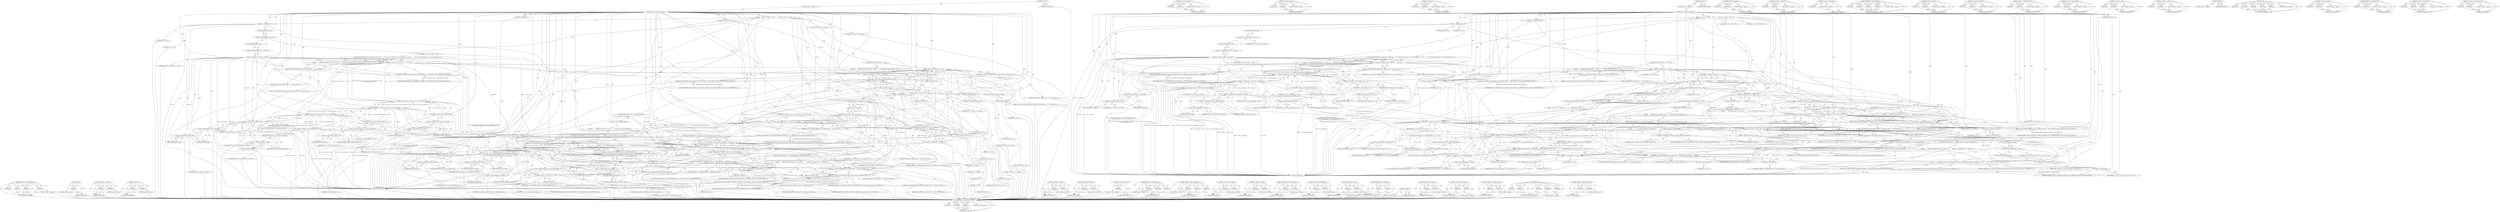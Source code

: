 digraph "&lt;operator&gt;.indirectIndexAccess" {
vulnerable_321 [label=<(METHOD,mbedtls_ssl_send_alert_message)>];
vulnerable_322 [label=<(PARAM,p1)>];
vulnerable_323 [label=<(PARAM,p2)>];
vulnerable_324 [label=<(PARAM,p3)>];
vulnerable_325 [label=<(BLOCK,&lt;empty&gt;,&lt;empty&gt;)>];
vulnerable_326 [label=<(METHOD_RETURN,ANY)>];
vulnerable_295 [label=<(METHOD,&lt;operator&gt;.notEquals)>];
vulnerable_296 [label=<(PARAM,p1)>];
vulnerable_297 [label=<(PARAM,p2)>];
vulnerable_298 [label=<(BLOCK,&lt;empty&gt;,&lt;empty&gt;)>];
vulnerable_299 [label=<(METHOD_RETURN,ANY)>];
vulnerable_246 [label=<(METHOD,&lt;operator&gt;.logicalOr)>];
vulnerable_247 [label=<(PARAM,p1)>];
vulnerable_248 [label=<(PARAM,p2)>];
vulnerable_249 [label=<(BLOCK,&lt;empty&gt;,&lt;empty&gt;)>];
vulnerable_250 [label=<(METHOD_RETURN,ANY)>];
vulnerable_270 [label=<(METHOD,&lt;operator&gt;.or)>];
vulnerable_271 [label=<(PARAM,p1)>];
vulnerable_272 [label=<(PARAM,p2)>];
vulnerable_273 [label=<(BLOCK,&lt;empty&gt;,&lt;empty&gt;)>];
vulnerable_274 [label=<(METHOD_RETURN,ANY)>];
vulnerable_6 [label=<(METHOD,&lt;global&gt;)<SUB>1</SUB>>];
vulnerable_7 [label=<(BLOCK,&lt;empty&gt;,&lt;empty&gt;)<SUB>1</SUB>>];
vulnerable_8 [label=<(METHOD,ssl_parse_client_psk_identity)<SUB>1</SUB>>];
vulnerable_9 [label=<(PARAM,mbedtls_ssl_context *ssl)<SUB>1</SUB>>];
vulnerable_10 [label=<(PARAM,unsigned char **p)<SUB>1</SUB>>];
vulnerable_11 [label=<(PARAM,const unsigned char *end)<SUB>2</SUB>>];
vulnerable_12 [label=<(BLOCK,{
    int ret = 0;
    size_t n;

    if( ssl-&gt;...,{
    int ret = 0;
    size_t n;

    if( ssl-&gt;...)<SUB>3</SUB>>];
vulnerable_13 [label="<(LOCAL,int ret: int)<SUB>4</SUB>>"];
vulnerable_14 [label=<(&lt;operator&gt;.assignment,ret = 0)<SUB>4</SUB>>];
vulnerable_15 [label=<(IDENTIFIER,ret,ret = 0)<SUB>4</SUB>>];
vulnerable_16 [label=<(LITERAL,0,ret = 0)<SUB>4</SUB>>];
vulnerable_17 [label="<(LOCAL,size_t n: size_t)<SUB>5</SUB>>"];
vulnerable_18 [label=<(CONTROL_STRUCTURE,IF,if (ssl-&gt;conf-&gt;f_psk == NULL &amp;&amp;
        ( ssl-&gt;conf-&gt;psk == NULL || ssl-&gt;conf-&gt;psk_identity == NULL ||
          ssl-&gt;conf-&gt;psk_identity_len == 0 || ssl-&gt;conf-&gt;psk_len == 0 )))<SUB>7</SUB>>];
vulnerable_19 [label=<(&lt;operator&gt;.logicalAnd,ssl-&gt;conf-&gt;f_psk == NULL &amp;&amp;
        ( ssl-&gt;conf...)<SUB>7</SUB>>];
vulnerable_20 [label=<(&lt;operator&gt;.equals,ssl-&gt;conf-&gt;f_psk == NULL)<SUB>7</SUB>>];
vulnerable_21 [label=<(&lt;operator&gt;.indirectFieldAccess,ssl-&gt;conf-&gt;f_psk)<SUB>7</SUB>>];
vulnerable_22 [label=<(&lt;operator&gt;.indirectFieldAccess,ssl-&gt;conf)<SUB>7</SUB>>];
vulnerable_23 [label=<(IDENTIFIER,ssl,ssl-&gt;conf-&gt;f_psk == NULL)<SUB>7</SUB>>];
vulnerable_24 [label=<(FIELD_IDENTIFIER,conf,conf)<SUB>7</SUB>>];
vulnerable_25 [label=<(FIELD_IDENTIFIER,f_psk,f_psk)<SUB>7</SUB>>];
vulnerable_26 [label=<(IDENTIFIER,NULL,ssl-&gt;conf-&gt;f_psk == NULL)<SUB>7</SUB>>];
vulnerable_27 [label=<(&lt;operator&gt;.logicalOr,ssl-&gt;conf-&gt;psk == NULL || ssl-&gt;conf-&gt;psk_identi...)<SUB>8</SUB>>];
vulnerable_28 [label=<(&lt;operator&gt;.logicalOr,ssl-&gt;conf-&gt;psk == NULL || ssl-&gt;conf-&gt;psk_identi...)<SUB>8</SUB>>];
vulnerable_29 [label=<(&lt;operator&gt;.logicalOr,ssl-&gt;conf-&gt;psk == NULL || ssl-&gt;conf-&gt;psk_identi...)<SUB>8</SUB>>];
vulnerable_30 [label=<(&lt;operator&gt;.equals,ssl-&gt;conf-&gt;psk == NULL)<SUB>8</SUB>>];
vulnerable_31 [label=<(&lt;operator&gt;.indirectFieldAccess,ssl-&gt;conf-&gt;psk)<SUB>8</SUB>>];
vulnerable_32 [label=<(&lt;operator&gt;.indirectFieldAccess,ssl-&gt;conf)<SUB>8</SUB>>];
vulnerable_33 [label=<(IDENTIFIER,ssl,ssl-&gt;conf-&gt;psk == NULL)<SUB>8</SUB>>];
vulnerable_34 [label=<(FIELD_IDENTIFIER,conf,conf)<SUB>8</SUB>>];
vulnerable_35 [label=<(FIELD_IDENTIFIER,psk,psk)<SUB>8</SUB>>];
vulnerable_36 [label=<(IDENTIFIER,NULL,ssl-&gt;conf-&gt;psk == NULL)<SUB>8</SUB>>];
vulnerable_37 [label=<(&lt;operator&gt;.equals,ssl-&gt;conf-&gt;psk_identity == NULL)<SUB>8</SUB>>];
vulnerable_38 [label=<(&lt;operator&gt;.indirectFieldAccess,ssl-&gt;conf-&gt;psk_identity)<SUB>8</SUB>>];
vulnerable_39 [label=<(&lt;operator&gt;.indirectFieldAccess,ssl-&gt;conf)<SUB>8</SUB>>];
vulnerable_40 [label=<(IDENTIFIER,ssl,ssl-&gt;conf-&gt;psk_identity == NULL)<SUB>8</SUB>>];
vulnerable_41 [label=<(FIELD_IDENTIFIER,conf,conf)<SUB>8</SUB>>];
vulnerable_42 [label=<(FIELD_IDENTIFIER,psk_identity,psk_identity)<SUB>8</SUB>>];
vulnerable_43 [label=<(IDENTIFIER,NULL,ssl-&gt;conf-&gt;psk_identity == NULL)<SUB>8</SUB>>];
vulnerable_44 [label=<(&lt;operator&gt;.equals,ssl-&gt;conf-&gt;psk_identity_len == 0)<SUB>9</SUB>>];
vulnerable_45 [label=<(&lt;operator&gt;.indirectFieldAccess,ssl-&gt;conf-&gt;psk_identity_len)<SUB>9</SUB>>];
vulnerable_46 [label=<(&lt;operator&gt;.indirectFieldAccess,ssl-&gt;conf)<SUB>9</SUB>>];
vulnerable_47 [label=<(IDENTIFIER,ssl,ssl-&gt;conf-&gt;psk_identity_len == 0)<SUB>9</SUB>>];
vulnerable_48 [label=<(FIELD_IDENTIFIER,conf,conf)<SUB>9</SUB>>];
vulnerable_49 [label=<(FIELD_IDENTIFIER,psk_identity_len,psk_identity_len)<SUB>9</SUB>>];
vulnerable_50 [label=<(LITERAL,0,ssl-&gt;conf-&gt;psk_identity_len == 0)<SUB>9</SUB>>];
vulnerable_51 [label=<(&lt;operator&gt;.equals,ssl-&gt;conf-&gt;psk_len == 0)<SUB>9</SUB>>];
vulnerable_52 [label=<(&lt;operator&gt;.indirectFieldAccess,ssl-&gt;conf-&gt;psk_len)<SUB>9</SUB>>];
vulnerable_53 [label=<(&lt;operator&gt;.indirectFieldAccess,ssl-&gt;conf)<SUB>9</SUB>>];
vulnerable_54 [label=<(IDENTIFIER,ssl,ssl-&gt;conf-&gt;psk_len == 0)<SUB>9</SUB>>];
vulnerable_55 [label=<(FIELD_IDENTIFIER,conf,conf)<SUB>9</SUB>>];
vulnerable_56 [label=<(FIELD_IDENTIFIER,psk_len,psk_len)<SUB>9</SUB>>];
vulnerable_57 [label=<(LITERAL,0,ssl-&gt;conf-&gt;psk_len == 0)<SUB>9</SUB>>];
vulnerable_58 [label=<(BLOCK,{
        MBEDTLS_SSL_DEBUG_MSG( 1, ( &quot;got no p...,{
        MBEDTLS_SSL_DEBUG_MSG( 1, ( &quot;got no p...)<SUB>10</SUB>>];
vulnerable_59 [label=<(MBEDTLS_SSL_DEBUG_MSG,MBEDTLS_SSL_DEBUG_MSG( 1, ( &quot;got no pre-shared ...)<SUB>11</SUB>>];
vulnerable_60 [label=<(LITERAL,1,MBEDTLS_SSL_DEBUG_MSG( 1, ( &quot;got no pre-shared ...)<SUB>11</SUB>>];
vulnerable_61 [label=<(LITERAL,&quot;got no pre-shared key&quot;,MBEDTLS_SSL_DEBUG_MSG( 1, ( &quot;got no pre-shared ...)<SUB>11</SUB>>];
vulnerable_62 [label=<(RETURN,return( MBEDTLS_ERR_SSL_PRIVATE_KEY_REQUIRED );,return( MBEDTLS_ERR_SSL_PRIVATE_KEY_REQUIRED );)<SUB>12</SUB>>];
vulnerable_63 [label=<(IDENTIFIER,MBEDTLS_ERR_SSL_PRIVATE_KEY_REQUIRED,return( MBEDTLS_ERR_SSL_PRIVATE_KEY_REQUIRED );)<SUB>12</SUB>>];
vulnerable_64 [label=<(CONTROL_STRUCTURE,IF,if (*p + 2 &gt; end))<SUB>18</SUB>>];
vulnerable_65 [label=<(&lt;operator&gt;.greaterThan,*p + 2 &gt; end)<SUB>18</SUB>>];
vulnerable_66 [label=<(&lt;operator&gt;.addition,*p + 2)<SUB>18</SUB>>];
vulnerable_67 [label=<(&lt;operator&gt;.indirection,*p)<SUB>18</SUB>>];
vulnerable_68 [label=<(IDENTIFIER,p,*p + 2)<SUB>18</SUB>>];
vulnerable_69 [label=<(LITERAL,2,*p + 2)<SUB>18</SUB>>];
vulnerable_70 [label=<(IDENTIFIER,end,*p + 2 &gt; end)<SUB>18</SUB>>];
vulnerable_71 [label=<(BLOCK,{
         MBEDTLS_SSL_DEBUG_MSG( 1, ( &quot;bad cli...,{
         MBEDTLS_SSL_DEBUG_MSG( 1, ( &quot;bad cli...)<SUB>19</SUB>>];
vulnerable_72 [label=<(MBEDTLS_SSL_DEBUG_MSG,MBEDTLS_SSL_DEBUG_MSG( 1, ( &quot;bad client key exc...)<SUB>20</SUB>>];
vulnerable_73 [label=<(LITERAL,1,MBEDTLS_SSL_DEBUG_MSG( 1, ( &quot;bad client key exc...)<SUB>20</SUB>>];
vulnerable_74 [label=<(LITERAL,&quot;bad client key exchange message&quot;,MBEDTLS_SSL_DEBUG_MSG( 1, ( &quot;bad client key exc...)<SUB>20</SUB>>];
vulnerable_75 [label=<(RETURN,return( MBEDTLS_ERR_SSL_BAD_HS_CLIENT_KEY_EXCHA...,return( MBEDTLS_ERR_SSL_BAD_HS_CLIENT_KEY_EXCHA...)<SUB>21</SUB>>];
vulnerable_76 [label=<(IDENTIFIER,MBEDTLS_ERR_SSL_BAD_HS_CLIENT_KEY_EXCHANGE,return( MBEDTLS_ERR_SSL_BAD_HS_CLIENT_KEY_EXCHA...)<SUB>21</SUB>>];
vulnerable_77 [label=<(&lt;operator&gt;.assignment,n = ( (*p)[0] &lt;&lt; 8 ) | (*p)[1])<SUB>24</SUB>>];
vulnerable_78 [label=<(IDENTIFIER,n,n = ( (*p)[0] &lt;&lt; 8 ) | (*p)[1])<SUB>24</SUB>>];
vulnerable_79 [label=<(&lt;operator&gt;.or,( (*p)[0] &lt;&lt; 8 ) | (*p)[1])<SUB>24</SUB>>];
vulnerable_80 [label=<(&lt;operator&gt;.shiftLeft,(*p)[0] &lt;&lt; 8)<SUB>24</SUB>>];
vulnerable_81 [label=<(&lt;operator&gt;.indirectIndexAccess,(*p)[0])<SUB>24</SUB>>];
vulnerable_82 [label=<(&lt;operator&gt;.indirection,*p)<SUB>24</SUB>>];
vulnerable_83 [label=<(IDENTIFIER,p,(*p)[0] &lt;&lt; 8)<SUB>24</SUB>>];
vulnerable_84 [label=<(LITERAL,0,(*p)[0] &lt;&lt; 8)<SUB>24</SUB>>];
vulnerable_85 [label=<(LITERAL,8,(*p)[0] &lt;&lt; 8)<SUB>24</SUB>>];
vulnerable_86 [label=<(&lt;operator&gt;.indirectIndexAccess,(*p)[1])<SUB>24</SUB>>];
vulnerable_87 [label=<(&lt;operator&gt;.indirection,*p)<SUB>24</SUB>>];
vulnerable_88 [label=<(IDENTIFIER,p,( (*p)[0] &lt;&lt; 8 ) | (*p)[1])<SUB>24</SUB>>];
vulnerable_89 [label=<(LITERAL,1,( (*p)[0] &lt;&lt; 8 ) | (*p)[1])<SUB>24</SUB>>];
vulnerable_90 [label=<(&lt;operator&gt;.assignmentPlus,*p += 2)<SUB>25</SUB>>];
vulnerable_91 [label=<(&lt;operator&gt;.indirection,*p)<SUB>25</SUB>>];
vulnerable_92 [label=<(IDENTIFIER,p,*p += 2)<SUB>25</SUB>>];
vulnerable_93 [label=<(LITERAL,2,*p += 2)<SUB>25</SUB>>];
vulnerable_94 [label=<(CONTROL_STRUCTURE,IF,if (n &lt; 1 || n &gt; 65535 || *p + n &gt; end))<SUB>27</SUB>>];
vulnerable_95 [label=<(&lt;operator&gt;.logicalOr,n &lt; 1 || n &gt; 65535 || *p + n &gt; end)<SUB>27</SUB>>];
vulnerable_96 [label=<(&lt;operator&gt;.logicalOr,n &lt; 1 || n &gt; 65535)<SUB>27</SUB>>];
vulnerable_97 [label=<(&lt;operator&gt;.lessThan,n &lt; 1)<SUB>27</SUB>>];
vulnerable_98 [label=<(IDENTIFIER,n,n &lt; 1)<SUB>27</SUB>>];
vulnerable_99 [label=<(LITERAL,1,n &lt; 1)<SUB>27</SUB>>];
vulnerable_100 [label=<(&lt;operator&gt;.greaterThan,n &gt; 65535)<SUB>27</SUB>>];
vulnerable_101 [label=<(IDENTIFIER,n,n &gt; 65535)<SUB>27</SUB>>];
vulnerable_102 [label=<(LITERAL,65535,n &gt; 65535)<SUB>27</SUB>>];
vulnerable_103 [label=<(&lt;operator&gt;.greaterThan,*p + n &gt; end)<SUB>27</SUB>>];
vulnerable_104 [label=<(&lt;operator&gt;.addition,*p + n)<SUB>27</SUB>>];
vulnerable_105 [label=<(&lt;operator&gt;.indirection,*p)<SUB>27</SUB>>];
vulnerable_106 [label=<(IDENTIFIER,p,*p + n)<SUB>27</SUB>>];
vulnerable_107 [label=<(IDENTIFIER,n,*p + n)<SUB>27</SUB>>];
vulnerable_108 [label=<(IDENTIFIER,end,*p + n &gt; end)<SUB>27</SUB>>];
vulnerable_109 [label=<(BLOCK,{
         MBEDTLS_SSL_DEBUG_MSG( 1, ( &quot;bad cli...,{
         MBEDTLS_SSL_DEBUG_MSG( 1, ( &quot;bad cli...)<SUB>28</SUB>>];
vulnerable_110 [label=<(MBEDTLS_SSL_DEBUG_MSG,MBEDTLS_SSL_DEBUG_MSG( 1, ( &quot;bad client key exc...)<SUB>29</SUB>>];
vulnerable_111 [label=<(LITERAL,1,MBEDTLS_SSL_DEBUG_MSG( 1, ( &quot;bad client key exc...)<SUB>29</SUB>>];
vulnerable_112 [label=<(LITERAL,&quot;bad client key exchange message&quot;,MBEDTLS_SSL_DEBUG_MSG( 1, ( &quot;bad client key exc...)<SUB>29</SUB>>];
vulnerable_113 [label=<(RETURN,return( MBEDTLS_ERR_SSL_BAD_HS_CLIENT_KEY_EXCHA...,return( MBEDTLS_ERR_SSL_BAD_HS_CLIENT_KEY_EXCHA...)<SUB>30</SUB>>];
vulnerable_114 [label=<(IDENTIFIER,MBEDTLS_ERR_SSL_BAD_HS_CLIENT_KEY_EXCHANGE,return( MBEDTLS_ERR_SSL_BAD_HS_CLIENT_KEY_EXCHA...)<SUB>30</SUB>>];
vulnerable_115 [label=<(CONTROL_STRUCTURE,IF,if (ssl-&gt;conf-&gt;f_psk != NULL))<SUB>33</SUB>>];
vulnerable_116 [label=<(&lt;operator&gt;.notEquals,ssl-&gt;conf-&gt;f_psk != NULL)<SUB>33</SUB>>];
vulnerable_117 [label=<(&lt;operator&gt;.indirectFieldAccess,ssl-&gt;conf-&gt;f_psk)<SUB>33</SUB>>];
vulnerable_118 [label=<(&lt;operator&gt;.indirectFieldAccess,ssl-&gt;conf)<SUB>33</SUB>>];
vulnerable_119 [label=<(IDENTIFIER,ssl,ssl-&gt;conf-&gt;f_psk != NULL)<SUB>33</SUB>>];
vulnerable_120 [label=<(FIELD_IDENTIFIER,conf,conf)<SUB>33</SUB>>];
vulnerable_121 [label=<(FIELD_IDENTIFIER,f_psk,f_psk)<SUB>33</SUB>>];
vulnerable_122 [label=<(IDENTIFIER,NULL,ssl-&gt;conf-&gt;f_psk != NULL)<SUB>33</SUB>>];
vulnerable_123 [label=<(BLOCK,{
        if( ssl-&gt;conf-&gt;f_psk( ssl-&gt;conf-&gt;p_ps...,{
        if( ssl-&gt;conf-&gt;f_psk( ssl-&gt;conf-&gt;p_ps...)<SUB>34</SUB>>];
vulnerable_124 [label=<(CONTROL_STRUCTURE,IF,if (ssl-&gt;conf-&gt;f_psk( ssl-&gt;conf-&gt;p_psk, ssl, *p, n ) != 0))<SUB>35</SUB>>];
vulnerable_125 [label=<(&lt;operator&gt;.notEquals,ssl-&gt;conf-&gt;f_psk( ssl-&gt;conf-&gt;p_psk, ssl, *p, n ...)<SUB>35</SUB>>];
vulnerable_126 [label=<(f_psk,ssl-&gt;conf-&gt;f_psk( ssl-&gt;conf-&gt;p_psk, ssl, *p, n ))<SUB>35</SUB>>];
vulnerable_127 [label=<(&lt;operator&gt;.indirectFieldAccess,ssl-&gt;conf-&gt;f_psk)<SUB>35</SUB>>];
vulnerable_128 [label=<(&lt;operator&gt;.indirectFieldAccess,ssl-&gt;conf)<SUB>35</SUB>>];
vulnerable_129 [label=<(IDENTIFIER,ssl,ssl-&gt;conf-&gt;f_psk( ssl-&gt;conf-&gt;p_psk, ssl, *p, n ))<SUB>35</SUB>>];
vulnerable_130 [label=<(FIELD_IDENTIFIER,conf,conf)<SUB>35</SUB>>];
vulnerable_131 [label=<(FIELD_IDENTIFIER,f_psk,f_psk)<SUB>35</SUB>>];
vulnerable_132 [label=<(&lt;operator&gt;.indirectFieldAccess,ssl-&gt;conf-&gt;p_psk)<SUB>35</SUB>>];
vulnerable_133 [label=<(&lt;operator&gt;.indirectFieldAccess,ssl-&gt;conf)<SUB>35</SUB>>];
vulnerable_134 [label=<(IDENTIFIER,ssl,ssl-&gt;conf-&gt;f_psk( ssl-&gt;conf-&gt;p_psk, ssl, *p, n ))<SUB>35</SUB>>];
vulnerable_135 [label=<(FIELD_IDENTIFIER,conf,conf)<SUB>35</SUB>>];
vulnerable_136 [label=<(FIELD_IDENTIFIER,p_psk,p_psk)<SUB>35</SUB>>];
vulnerable_137 [label=<(IDENTIFIER,ssl,ssl-&gt;conf-&gt;f_psk( ssl-&gt;conf-&gt;p_psk, ssl, *p, n ))<SUB>35</SUB>>];
vulnerable_138 [label=<(&lt;operator&gt;.indirection,*p)<SUB>35</SUB>>];
vulnerable_139 [label=<(IDENTIFIER,p,ssl-&gt;conf-&gt;f_psk( ssl-&gt;conf-&gt;p_psk, ssl, *p, n ))<SUB>35</SUB>>];
vulnerable_140 [label=<(IDENTIFIER,n,ssl-&gt;conf-&gt;f_psk( ssl-&gt;conf-&gt;p_psk, ssl, *p, n ))<SUB>35</SUB>>];
vulnerable_141 [label=<(LITERAL,0,ssl-&gt;conf-&gt;f_psk( ssl-&gt;conf-&gt;p_psk, ssl, *p, n ...)<SUB>35</SUB>>];
vulnerable_142 [label=<(BLOCK,&lt;empty&gt;,&lt;empty&gt;)<SUB>36</SUB>>];
vulnerable_143 [label=<(&lt;operator&gt;.assignment,ret = MBEDTLS_ERR_SSL_UNKNOWN_IDENTITY)<SUB>36</SUB>>];
vulnerable_144 [label=<(IDENTIFIER,ret,ret = MBEDTLS_ERR_SSL_UNKNOWN_IDENTITY)<SUB>36</SUB>>];
vulnerable_145 [label=<(IDENTIFIER,MBEDTLS_ERR_SSL_UNKNOWN_IDENTITY,ret = MBEDTLS_ERR_SSL_UNKNOWN_IDENTITY)<SUB>36</SUB>>];
vulnerable_146 [label=<(CONTROL_STRUCTURE,ELSE,else)<SUB>39</SUB>>];
vulnerable_147 [label=<(BLOCK,{
        /* Identity is not a big secret since...,{
        /* Identity is not a big secret since...)<SUB>39</SUB>>];
vulnerable_148 [label=<(CONTROL_STRUCTURE,IF,if (n != ssl-&gt;conf-&gt;psk_identity_len ||
            mbedtls_ssl_safer_memcmp( ssl-&gt;conf-&gt;psk_identity, *p, n ) != 0))<SUB>42</SUB>>];
vulnerable_149 [label=<(&lt;operator&gt;.logicalOr,n != ssl-&gt;conf-&gt;psk_identity_len ||
           ...)<SUB>42</SUB>>];
vulnerable_150 [label=<(&lt;operator&gt;.notEquals,n != ssl-&gt;conf-&gt;psk_identity_len)<SUB>42</SUB>>];
vulnerable_151 [label=<(IDENTIFIER,n,n != ssl-&gt;conf-&gt;psk_identity_len)<SUB>42</SUB>>];
vulnerable_152 [label=<(&lt;operator&gt;.indirectFieldAccess,ssl-&gt;conf-&gt;psk_identity_len)<SUB>42</SUB>>];
vulnerable_153 [label=<(&lt;operator&gt;.indirectFieldAccess,ssl-&gt;conf)<SUB>42</SUB>>];
vulnerable_154 [label=<(IDENTIFIER,ssl,n != ssl-&gt;conf-&gt;psk_identity_len)<SUB>42</SUB>>];
vulnerable_155 [label=<(FIELD_IDENTIFIER,conf,conf)<SUB>42</SUB>>];
vulnerable_156 [label=<(FIELD_IDENTIFIER,psk_identity_len,psk_identity_len)<SUB>42</SUB>>];
vulnerable_157 [label=<(&lt;operator&gt;.notEquals,mbedtls_ssl_safer_memcmp( ssl-&gt;conf-&gt;psk_identi...)<SUB>43</SUB>>];
vulnerable_158 [label=<(mbedtls_ssl_safer_memcmp,mbedtls_ssl_safer_memcmp( ssl-&gt;conf-&gt;psk_identi...)<SUB>43</SUB>>];
vulnerable_159 [label=<(&lt;operator&gt;.indirectFieldAccess,ssl-&gt;conf-&gt;psk_identity)<SUB>43</SUB>>];
vulnerable_160 [label=<(&lt;operator&gt;.indirectFieldAccess,ssl-&gt;conf)<SUB>43</SUB>>];
vulnerable_161 [label=<(IDENTIFIER,ssl,mbedtls_ssl_safer_memcmp( ssl-&gt;conf-&gt;psk_identi...)<SUB>43</SUB>>];
vulnerable_162 [label=<(FIELD_IDENTIFIER,conf,conf)<SUB>43</SUB>>];
vulnerable_163 [label=<(FIELD_IDENTIFIER,psk_identity,psk_identity)<SUB>43</SUB>>];
vulnerable_164 [label=<(&lt;operator&gt;.indirection,*p)<SUB>43</SUB>>];
vulnerable_165 [label=<(IDENTIFIER,p,mbedtls_ssl_safer_memcmp( ssl-&gt;conf-&gt;psk_identi...)<SUB>43</SUB>>];
vulnerable_166 [label=<(IDENTIFIER,n,mbedtls_ssl_safer_memcmp( ssl-&gt;conf-&gt;psk_identi...)<SUB>43</SUB>>];
vulnerable_167 [label=<(LITERAL,0,mbedtls_ssl_safer_memcmp( ssl-&gt;conf-&gt;psk_identi...)<SUB>43</SUB>>];
vulnerable_168 [label=<(BLOCK,{
            ret = MBEDTLS_ERR_SSL_UNKNOWN_IDE...,{
            ret = MBEDTLS_ERR_SSL_UNKNOWN_IDE...)<SUB>44</SUB>>];
vulnerable_169 [label=<(&lt;operator&gt;.assignment,ret = MBEDTLS_ERR_SSL_UNKNOWN_IDENTITY)<SUB>45</SUB>>];
vulnerable_170 [label=<(IDENTIFIER,ret,ret = MBEDTLS_ERR_SSL_UNKNOWN_IDENTITY)<SUB>45</SUB>>];
vulnerable_171 [label=<(IDENTIFIER,MBEDTLS_ERR_SSL_UNKNOWN_IDENTITY,ret = MBEDTLS_ERR_SSL_UNKNOWN_IDENTITY)<SUB>45</SUB>>];
vulnerable_172 [label=<(CONTROL_STRUCTURE,IF,if (ret == MBEDTLS_ERR_SSL_UNKNOWN_IDENTITY))<SUB>49</SUB>>];
vulnerable_173 [label=<(&lt;operator&gt;.equals,ret == MBEDTLS_ERR_SSL_UNKNOWN_IDENTITY)<SUB>49</SUB>>];
vulnerable_174 [label=<(IDENTIFIER,ret,ret == MBEDTLS_ERR_SSL_UNKNOWN_IDENTITY)<SUB>49</SUB>>];
vulnerable_175 [label=<(IDENTIFIER,MBEDTLS_ERR_SSL_UNKNOWN_IDENTITY,ret == MBEDTLS_ERR_SSL_UNKNOWN_IDENTITY)<SUB>49</SUB>>];
vulnerable_176 [label=<(BLOCK,{
        MBEDTLS_SSL_DEBUG_BUF( 3, &quot;Unknown PS...,{
        MBEDTLS_SSL_DEBUG_BUF( 3, &quot;Unknown PS...)<SUB>50</SUB>>];
vulnerable_177 [label=<(MBEDTLS_SSL_DEBUG_BUF,MBEDTLS_SSL_DEBUG_BUF( 3, &quot;Unknown PSK identity...)<SUB>51</SUB>>];
vulnerable_178 [label=<(LITERAL,3,MBEDTLS_SSL_DEBUG_BUF( 3, &quot;Unknown PSK identity...)<SUB>51</SUB>>];
vulnerable_179 [label=<(LITERAL,&quot;Unknown PSK identity&quot;,MBEDTLS_SSL_DEBUG_BUF( 3, &quot;Unknown PSK identity...)<SUB>51</SUB>>];
vulnerable_180 [label=<(&lt;operator&gt;.indirection,*p)<SUB>51</SUB>>];
vulnerable_181 [label=<(IDENTIFIER,p,MBEDTLS_SSL_DEBUG_BUF( 3, &quot;Unknown PSK identity...)<SUB>51</SUB>>];
vulnerable_182 [label=<(IDENTIFIER,n,MBEDTLS_SSL_DEBUG_BUF( 3, &quot;Unknown PSK identity...)<SUB>51</SUB>>];
vulnerable_183 [label=<(mbedtls_ssl_send_alert_message,mbedtls_ssl_send_alert_message( ssl, MBEDTLS_SS...)<SUB>52</SUB>>];
vulnerable_184 [label=<(IDENTIFIER,ssl,mbedtls_ssl_send_alert_message( ssl, MBEDTLS_SS...)<SUB>52</SUB>>];
vulnerable_185 [label=<(IDENTIFIER,MBEDTLS_SSL_ALERT_LEVEL_FATAL,mbedtls_ssl_send_alert_message( ssl, MBEDTLS_SS...)<SUB>52</SUB>>];
vulnerable_186 [label=<(IDENTIFIER,MBEDTLS_SSL_ALERT_MSG_UNKNOWN_PSK_IDENTITY,mbedtls_ssl_send_alert_message( ssl, MBEDTLS_SS...)<SUB>53</SUB>>];
vulnerable_187 [label=<(RETURN,return( MBEDTLS_ERR_SSL_UNKNOWN_IDENTITY );,return( MBEDTLS_ERR_SSL_UNKNOWN_IDENTITY );)<SUB>54</SUB>>];
vulnerable_188 [label=<(IDENTIFIER,MBEDTLS_ERR_SSL_UNKNOWN_IDENTITY,return( MBEDTLS_ERR_SSL_UNKNOWN_IDENTITY );)<SUB>54</SUB>>];
vulnerable_189 [label=<(&lt;operator&gt;.assignmentPlus,*p += n)<SUB>57</SUB>>];
vulnerable_190 [label=<(&lt;operator&gt;.indirection,*p)<SUB>57</SUB>>];
vulnerable_191 [label=<(IDENTIFIER,p,*p += n)<SUB>57</SUB>>];
vulnerable_192 [label=<(IDENTIFIER,n,*p += n)<SUB>57</SUB>>];
vulnerable_193 [label=<(RETURN,return( 0 );,return( 0 );)<SUB>59</SUB>>];
vulnerable_194 [label=<(LITERAL,0,return( 0 );)<SUB>59</SUB>>];
vulnerable_195 [label=<(METHOD_RETURN,int)<SUB>1</SUB>>];
vulnerable_197 [label=<(METHOD_RETURN,ANY)<SUB>1</SUB>>];
vulnerable_275 [label=<(METHOD,&lt;operator&gt;.shiftLeft)>];
vulnerable_276 [label=<(PARAM,p1)>];
vulnerable_277 [label=<(PARAM,p2)>];
vulnerable_278 [label=<(BLOCK,&lt;empty&gt;,&lt;empty&gt;)>];
vulnerable_279 [label=<(METHOD_RETURN,ANY)>];
vulnerable_231 [label=<(METHOD,&lt;operator&gt;.logicalAnd)>];
vulnerable_232 [label=<(PARAM,p1)>];
vulnerable_233 [label=<(PARAM,p2)>];
vulnerable_234 [label=<(BLOCK,&lt;empty&gt;,&lt;empty&gt;)>];
vulnerable_235 [label=<(METHOD_RETURN,ANY)>];
vulnerable_266 [label=<(METHOD,&lt;operator&gt;.indirection)>];
vulnerable_267 [label=<(PARAM,p1)>];
vulnerable_268 [label=<(BLOCK,&lt;empty&gt;,&lt;empty&gt;)>];
vulnerable_269 [label=<(METHOD_RETURN,ANY)>];
vulnerable_314 [label=<(METHOD,MBEDTLS_SSL_DEBUG_BUF)>];
vulnerable_315 [label=<(PARAM,p1)>];
vulnerable_316 [label=<(PARAM,p2)>];
vulnerable_317 [label=<(PARAM,p3)>];
vulnerable_318 [label=<(PARAM,p4)>];
vulnerable_319 [label=<(BLOCK,&lt;empty&gt;,&lt;empty&gt;)>];
vulnerable_320 [label=<(METHOD_RETURN,ANY)>];
vulnerable_261 [label=<(METHOD,&lt;operator&gt;.addition)>];
vulnerable_262 [label=<(PARAM,p1)>];
vulnerable_263 [label=<(PARAM,p2)>];
vulnerable_264 [label=<(BLOCK,&lt;empty&gt;,&lt;empty&gt;)>];
vulnerable_265 [label=<(METHOD_RETURN,ANY)>];
vulnerable_256 [label=<(METHOD,&lt;operator&gt;.greaterThan)>];
vulnerable_257 [label=<(PARAM,p1)>];
vulnerable_258 [label=<(PARAM,p2)>];
vulnerable_259 [label=<(BLOCK,&lt;empty&gt;,&lt;empty&gt;)>];
vulnerable_260 [label=<(METHOD_RETURN,ANY)>];
vulnerable_241 [label=<(METHOD,&lt;operator&gt;.indirectFieldAccess)>];
vulnerable_242 [label=<(PARAM,p1)>];
vulnerable_243 [label=<(PARAM,p2)>];
vulnerable_244 [label=<(BLOCK,&lt;empty&gt;,&lt;empty&gt;)>];
vulnerable_245 [label=<(METHOD_RETURN,ANY)>];
vulnerable_285 [label=<(METHOD,&lt;operator&gt;.assignmentPlus)>];
vulnerable_286 [label=<(PARAM,p1)>];
vulnerable_287 [label=<(PARAM,p2)>];
vulnerable_288 [label=<(BLOCK,&lt;empty&gt;,&lt;empty&gt;)>];
vulnerable_289 [label=<(METHOD_RETURN,ANY)>];
vulnerable_236 [label=<(METHOD,&lt;operator&gt;.equals)>];
vulnerable_237 [label=<(PARAM,p1)>];
vulnerable_238 [label=<(PARAM,p2)>];
vulnerable_239 [label=<(BLOCK,&lt;empty&gt;,&lt;empty&gt;)>];
vulnerable_240 [label=<(METHOD_RETURN,ANY)>];
vulnerable_226 [label=<(METHOD,&lt;operator&gt;.assignment)>];
vulnerable_227 [label=<(PARAM,p1)>];
vulnerable_228 [label=<(PARAM,p2)>];
vulnerable_229 [label=<(BLOCK,&lt;empty&gt;,&lt;empty&gt;)>];
vulnerable_230 [label=<(METHOD_RETURN,ANY)>];
vulnerable_220 [label=<(METHOD,&lt;global&gt;)<SUB>1</SUB>>];
vulnerable_221 [label=<(BLOCK,&lt;empty&gt;,&lt;empty&gt;)>];
vulnerable_222 [label=<(METHOD_RETURN,ANY)>];
vulnerable_300 [label=<(METHOD,f_psk)>];
vulnerable_301 [label=<(PARAM,p1)>];
vulnerable_302 [label=<(PARAM,p2)>];
vulnerable_303 [label=<(PARAM,p3)>];
vulnerable_304 [label=<(PARAM,p4)>];
vulnerable_305 [label=<(PARAM,p5)>];
vulnerable_306 [label=<(BLOCK,&lt;empty&gt;,&lt;empty&gt;)>];
vulnerable_307 [label=<(METHOD_RETURN,ANY)>];
vulnerable_290 [label=<(METHOD,&lt;operator&gt;.lessThan)>];
vulnerable_291 [label=<(PARAM,p1)>];
vulnerable_292 [label=<(PARAM,p2)>];
vulnerable_293 [label=<(BLOCK,&lt;empty&gt;,&lt;empty&gt;)>];
vulnerable_294 [label=<(METHOD_RETURN,ANY)>];
vulnerable_251 [label=<(METHOD,MBEDTLS_SSL_DEBUG_MSG)>];
vulnerable_252 [label=<(PARAM,p1)>];
vulnerable_253 [label=<(PARAM,p2)>];
vulnerable_254 [label=<(BLOCK,&lt;empty&gt;,&lt;empty&gt;)>];
vulnerable_255 [label=<(METHOD_RETURN,ANY)>];
vulnerable_308 [label=<(METHOD,mbedtls_ssl_safer_memcmp)>];
vulnerable_309 [label=<(PARAM,p1)>];
vulnerable_310 [label=<(PARAM,p2)>];
vulnerable_311 [label=<(PARAM,p3)>];
vulnerable_312 [label=<(BLOCK,&lt;empty&gt;,&lt;empty&gt;)>];
vulnerable_313 [label=<(METHOD_RETURN,ANY)>];
vulnerable_280 [label=<(METHOD,&lt;operator&gt;.indirectIndexAccess)>];
vulnerable_281 [label=<(PARAM,p1)>];
vulnerable_282 [label=<(PARAM,p2)>];
vulnerable_283 [label=<(BLOCK,&lt;empty&gt;,&lt;empty&gt;)>];
vulnerable_284 [label=<(METHOD_RETURN,ANY)>];
fixed_319 [label=<(METHOD,MBEDTLS_SSL_DEBUG_BUF)>];
fixed_320 [label=<(PARAM,p1)>];
fixed_321 [label=<(PARAM,p2)>];
fixed_322 [label=<(PARAM,p3)>];
fixed_323 [label=<(PARAM,p4)>];
fixed_324 [label=<(BLOCK,&lt;empty&gt;,&lt;empty&gt;)>];
fixed_325 [label=<(METHOD_RETURN,ANY)>];
fixed_296 [label=<(METHOD,size_t)>];
fixed_297 [label=<(PARAM,p1)>];
fixed_298 [label=<(BLOCK,&lt;empty&gt;,&lt;empty&gt;)>];
fixed_299 [label=<(METHOD_RETURN,ANY)>];
fixed_247 [label=<(METHOD,&lt;operator&gt;.logicalOr)>];
fixed_248 [label=<(PARAM,p1)>];
fixed_249 [label=<(PARAM,p2)>];
fixed_250 [label=<(BLOCK,&lt;empty&gt;,&lt;empty&gt;)>];
fixed_251 [label=<(METHOD_RETURN,ANY)>];
fixed_271 [label=<(METHOD,&lt;operator&gt;.or)>];
fixed_272 [label=<(PARAM,p1)>];
fixed_273 [label=<(PARAM,p2)>];
fixed_274 [label=<(BLOCK,&lt;empty&gt;,&lt;empty&gt;)>];
fixed_275 [label=<(METHOD_RETURN,ANY)>];
fixed_6 [label=<(METHOD,&lt;global&gt;)<SUB>1</SUB>>];
fixed_7 [label=<(BLOCK,&lt;empty&gt;,&lt;empty&gt;)<SUB>1</SUB>>];
fixed_8 [label=<(METHOD,ssl_parse_client_psk_identity)<SUB>1</SUB>>];
fixed_9 [label=<(PARAM,mbedtls_ssl_context *ssl)<SUB>1</SUB>>];
fixed_10 [label=<(PARAM,unsigned char **p)<SUB>1</SUB>>];
fixed_11 [label=<(PARAM,const unsigned char *end)<SUB>2</SUB>>];
fixed_12 [label=<(BLOCK,{
    int ret = 0;
    size_t n;

    if( ssl-&gt;...,{
    int ret = 0;
    size_t n;

    if( ssl-&gt;...)<SUB>3</SUB>>];
fixed_13 [label="<(LOCAL,int ret: int)<SUB>4</SUB>>"];
fixed_14 [label=<(&lt;operator&gt;.assignment,ret = 0)<SUB>4</SUB>>];
fixed_15 [label=<(IDENTIFIER,ret,ret = 0)<SUB>4</SUB>>];
fixed_16 [label=<(LITERAL,0,ret = 0)<SUB>4</SUB>>];
fixed_17 [label="<(LOCAL,size_t n: size_t)<SUB>5</SUB>>"];
fixed_18 [label=<(CONTROL_STRUCTURE,IF,if (ssl-&gt;conf-&gt;f_psk == NULL &amp;&amp;
        ( ssl-&gt;conf-&gt;psk == NULL || ssl-&gt;conf-&gt;psk_identity == NULL ||
          ssl-&gt;conf-&gt;psk_identity_len == 0 || ssl-&gt;conf-&gt;psk_len == 0 )))<SUB>7</SUB>>];
fixed_19 [label=<(&lt;operator&gt;.logicalAnd,ssl-&gt;conf-&gt;f_psk == NULL &amp;&amp;
        ( ssl-&gt;conf...)<SUB>7</SUB>>];
fixed_20 [label=<(&lt;operator&gt;.equals,ssl-&gt;conf-&gt;f_psk == NULL)<SUB>7</SUB>>];
fixed_21 [label=<(&lt;operator&gt;.indirectFieldAccess,ssl-&gt;conf-&gt;f_psk)<SUB>7</SUB>>];
fixed_22 [label=<(&lt;operator&gt;.indirectFieldAccess,ssl-&gt;conf)<SUB>7</SUB>>];
fixed_23 [label=<(IDENTIFIER,ssl,ssl-&gt;conf-&gt;f_psk == NULL)<SUB>7</SUB>>];
fixed_24 [label=<(FIELD_IDENTIFIER,conf,conf)<SUB>7</SUB>>];
fixed_25 [label=<(FIELD_IDENTIFIER,f_psk,f_psk)<SUB>7</SUB>>];
fixed_26 [label=<(IDENTIFIER,NULL,ssl-&gt;conf-&gt;f_psk == NULL)<SUB>7</SUB>>];
fixed_27 [label=<(&lt;operator&gt;.logicalOr,ssl-&gt;conf-&gt;psk == NULL || ssl-&gt;conf-&gt;psk_identi...)<SUB>8</SUB>>];
fixed_28 [label=<(&lt;operator&gt;.logicalOr,ssl-&gt;conf-&gt;psk == NULL || ssl-&gt;conf-&gt;psk_identi...)<SUB>8</SUB>>];
fixed_29 [label=<(&lt;operator&gt;.logicalOr,ssl-&gt;conf-&gt;psk == NULL || ssl-&gt;conf-&gt;psk_identi...)<SUB>8</SUB>>];
fixed_30 [label=<(&lt;operator&gt;.equals,ssl-&gt;conf-&gt;psk == NULL)<SUB>8</SUB>>];
fixed_31 [label=<(&lt;operator&gt;.indirectFieldAccess,ssl-&gt;conf-&gt;psk)<SUB>8</SUB>>];
fixed_32 [label=<(&lt;operator&gt;.indirectFieldAccess,ssl-&gt;conf)<SUB>8</SUB>>];
fixed_33 [label=<(IDENTIFIER,ssl,ssl-&gt;conf-&gt;psk == NULL)<SUB>8</SUB>>];
fixed_34 [label=<(FIELD_IDENTIFIER,conf,conf)<SUB>8</SUB>>];
fixed_35 [label=<(FIELD_IDENTIFIER,psk,psk)<SUB>8</SUB>>];
fixed_36 [label=<(IDENTIFIER,NULL,ssl-&gt;conf-&gt;psk == NULL)<SUB>8</SUB>>];
fixed_37 [label=<(&lt;operator&gt;.equals,ssl-&gt;conf-&gt;psk_identity == NULL)<SUB>8</SUB>>];
fixed_38 [label=<(&lt;operator&gt;.indirectFieldAccess,ssl-&gt;conf-&gt;psk_identity)<SUB>8</SUB>>];
fixed_39 [label=<(&lt;operator&gt;.indirectFieldAccess,ssl-&gt;conf)<SUB>8</SUB>>];
fixed_40 [label=<(IDENTIFIER,ssl,ssl-&gt;conf-&gt;psk_identity == NULL)<SUB>8</SUB>>];
fixed_41 [label=<(FIELD_IDENTIFIER,conf,conf)<SUB>8</SUB>>];
fixed_42 [label=<(FIELD_IDENTIFIER,psk_identity,psk_identity)<SUB>8</SUB>>];
fixed_43 [label=<(IDENTIFIER,NULL,ssl-&gt;conf-&gt;psk_identity == NULL)<SUB>8</SUB>>];
fixed_44 [label=<(&lt;operator&gt;.equals,ssl-&gt;conf-&gt;psk_identity_len == 0)<SUB>9</SUB>>];
fixed_45 [label=<(&lt;operator&gt;.indirectFieldAccess,ssl-&gt;conf-&gt;psk_identity_len)<SUB>9</SUB>>];
fixed_46 [label=<(&lt;operator&gt;.indirectFieldAccess,ssl-&gt;conf)<SUB>9</SUB>>];
fixed_47 [label=<(IDENTIFIER,ssl,ssl-&gt;conf-&gt;psk_identity_len == 0)<SUB>9</SUB>>];
fixed_48 [label=<(FIELD_IDENTIFIER,conf,conf)<SUB>9</SUB>>];
fixed_49 [label=<(FIELD_IDENTIFIER,psk_identity_len,psk_identity_len)<SUB>9</SUB>>];
fixed_50 [label=<(LITERAL,0,ssl-&gt;conf-&gt;psk_identity_len == 0)<SUB>9</SUB>>];
fixed_51 [label=<(&lt;operator&gt;.equals,ssl-&gt;conf-&gt;psk_len == 0)<SUB>9</SUB>>];
fixed_52 [label=<(&lt;operator&gt;.indirectFieldAccess,ssl-&gt;conf-&gt;psk_len)<SUB>9</SUB>>];
fixed_53 [label=<(&lt;operator&gt;.indirectFieldAccess,ssl-&gt;conf)<SUB>9</SUB>>];
fixed_54 [label=<(IDENTIFIER,ssl,ssl-&gt;conf-&gt;psk_len == 0)<SUB>9</SUB>>];
fixed_55 [label=<(FIELD_IDENTIFIER,conf,conf)<SUB>9</SUB>>];
fixed_56 [label=<(FIELD_IDENTIFIER,psk_len,psk_len)<SUB>9</SUB>>];
fixed_57 [label=<(LITERAL,0,ssl-&gt;conf-&gt;psk_len == 0)<SUB>9</SUB>>];
fixed_58 [label=<(BLOCK,{
        MBEDTLS_SSL_DEBUG_MSG( 1, ( &quot;got no p...,{
        MBEDTLS_SSL_DEBUG_MSG( 1, ( &quot;got no p...)<SUB>10</SUB>>];
fixed_59 [label=<(MBEDTLS_SSL_DEBUG_MSG,MBEDTLS_SSL_DEBUG_MSG( 1, ( &quot;got no pre-shared ...)<SUB>11</SUB>>];
fixed_60 [label=<(LITERAL,1,MBEDTLS_SSL_DEBUG_MSG( 1, ( &quot;got no pre-shared ...)<SUB>11</SUB>>];
fixed_61 [label=<(LITERAL,&quot;got no pre-shared key&quot;,MBEDTLS_SSL_DEBUG_MSG( 1, ( &quot;got no pre-shared ...)<SUB>11</SUB>>];
fixed_62 [label=<(RETURN,return( MBEDTLS_ERR_SSL_PRIVATE_KEY_REQUIRED );,return( MBEDTLS_ERR_SSL_PRIVATE_KEY_REQUIRED );)<SUB>12</SUB>>];
fixed_63 [label=<(IDENTIFIER,MBEDTLS_ERR_SSL_PRIVATE_KEY_REQUIRED,return( MBEDTLS_ERR_SSL_PRIVATE_KEY_REQUIRED );)<SUB>12</SUB>>];
fixed_64 [label=<(CONTROL_STRUCTURE,IF,if (end - *p &lt; 2))<SUB>18</SUB>>];
fixed_65 [label=<(&lt;operator&gt;.lessThan,end - *p &lt; 2)<SUB>18</SUB>>];
fixed_66 [label=<(&lt;operator&gt;.subtraction,end - *p)<SUB>18</SUB>>];
fixed_67 [label=<(IDENTIFIER,end,end - *p)<SUB>18</SUB>>];
fixed_68 [label=<(&lt;operator&gt;.indirection,*p)<SUB>18</SUB>>];
fixed_69 [label=<(IDENTIFIER,p,end - *p)<SUB>18</SUB>>];
fixed_70 [label=<(LITERAL,2,end - *p &lt; 2)<SUB>18</SUB>>];
fixed_71 [label=<(BLOCK,{
         MBEDTLS_SSL_DEBUG_MSG( 1, ( &quot;bad cli...,{
         MBEDTLS_SSL_DEBUG_MSG( 1, ( &quot;bad cli...)<SUB>19</SUB>>];
fixed_72 [label=<(MBEDTLS_SSL_DEBUG_MSG,MBEDTLS_SSL_DEBUG_MSG( 1, ( &quot;bad client key exc...)<SUB>20</SUB>>];
fixed_73 [label=<(LITERAL,1,MBEDTLS_SSL_DEBUG_MSG( 1, ( &quot;bad client key exc...)<SUB>20</SUB>>];
fixed_74 [label=<(LITERAL,&quot;bad client key exchange message&quot;,MBEDTLS_SSL_DEBUG_MSG( 1, ( &quot;bad client key exc...)<SUB>20</SUB>>];
fixed_75 [label=<(RETURN,return( MBEDTLS_ERR_SSL_BAD_HS_CLIENT_KEY_EXCHA...,return( MBEDTLS_ERR_SSL_BAD_HS_CLIENT_KEY_EXCHA...)<SUB>21</SUB>>];
fixed_76 [label=<(IDENTIFIER,MBEDTLS_ERR_SSL_BAD_HS_CLIENT_KEY_EXCHANGE,return( MBEDTLS_ERR_SSL_BAD_HS_CLIENT_KEY_EXCHA...)<SUB>21</SUB>>];
fixed_77 [label=<(&lt;operator&gt;.assignment,n = ( (*p)[0] &lt;&lt; 8 ) | (*p)[1])<SUB>24</SUB>>];
fixed_78 [label=<(IDENTIFIER,n,n = ( (*p)[0] &lt;&lt; 8 ) | (*p)[1])<SUB>24</SUB>>];
fixed_79 [label=<(&lt;operator&gt;.or,( (*p)[0] &lt;&lt; 8 ) | (*p)[1])<SUB>24</SUB>>];
fixed_80 [label=<(&lt;operator&gt;.shiftLeft,(*p)[0] &lt;&lt; 8)<SUB>24</SUB>>];
fixed_81 [label=<(&lt;operator&gt;.indirectIndexAccess,(*p)[0])<SUB>24</SUB>>];
fixed_82 [label=<(&lt;operator&gt;.indirection,*p)<SUB>24</SUB>>];
fixed_83 [label=<(IDENTIFIER,p,(*p)[0] &lt;&lt; 8)<SUB>24</SUB>>];
fixed_84 [label=<(LITERAL,0,(*p)[0] &lt;&lt; 8)<SUB>24</SUB>>];
fixed_85 [label=<(LITERAL,8,(*p)[0] &lt;&lt; 8)<SUB>24</SUB>>];
fixed_86 [label=<(&lt;operator&gt;.indirectIndexAccess,(*p)[1])<SUB>24</SUB>>];
fixed_87 [label=<(&lt;operator&gt;.indirection,*p)<SUB>24</SUB>>];
fixed_88 [label=<(IDENTIFIER,p,( (*p)[0] &lt;&lt; 8 ) | (*p)[1])<SUB>24</SUB>>];
fixed_89 [label=<(LITERAL,1,( (*p)[0] &lt;&lt; 8 ) | (*p)[1])<SUB>24</SUB>>];
fixed_90 [label=<(&lt;operator&gt;.assignmentPlus,*p += 2)<SUB>25</SUB>>];
fixed_91 [label=<(&lt;operator&gt;.indirection,*p)<SUB>25</SUB>>];
fixed_92 [label=<(IDENTIFIER,p,*p += 2)<SUB>25</SUB>>];
fixed_93 [label=<(LITERAL,2,*p += 2)<SUB>25</SUB>>];
fixed_94 [label=<(CONTROL_STRUCTURE,IF,if (n &lt; 1 || n &gt; 65535 || n &gt; (size_t) ( end - *p )))<SUB>27</SUB>>];
fixed_95 [label=<(&lt;operator&gt;.logicalOr,n &lt; 1 || n &gt; 65535 || n &gt; (size_t) ( end - *p ))<SUB>27</SUB>>];
fixed_96 [label=<(&lt;operator&gt;.logicalOr,n &lt; 1 || n &gt; 65535)<SUB>27</SUB>>];
fixed_97 [label=<(&lt;operator&gt;.lessThan,n &lt; 1)<SUB>27</SUB>>];
fixed_98 [label=<(IDENTIFIER,n,n &lt; 1)<SUB>27</SUB>>];
fixed_99 [label=<(LITERAL,1,n &lt; 1)<SUB>27</SUB>>];
fixed_100 [label=<(&lt;operator&gt;.greaterThan,n &gt; 65535)<SUB>27</SUB>>];
fixed_101 [label=<(IDENTIFIER,n,n &gt; 65535)<SUB>27</SUB>>];
fixed_102 [label=<(LITERAL,65535,n &gt; 65535)<SUB>27</SUB>>];
fixed_103 [label=<(&lt;operator&gt;.greaterThan,n &gt; (size_t) ( end - *p ))<SUB>27</SUB>>];
fixed_104 [label=<(IDENTIFIER,n,n &gt; (size_t) ( end - *p ))<SUB>27</SUB>>];
fixed_105 [label=<(size_t,(size_t) ( end - *p ))<SUB>27</SUB>>];
fixed_106 [label=<(&lt;operator&gt;.subtraction,end - *p)<SUB>27</SUB>>];
fixed_107 [label=<(IDENTIFIER,end,end - *p)<SUB>27</SUB>>];
fixed_108 [label=<(&lt;operator&gt;.indirection,*p)<SUB>27</SUB>>];
fixed_109 [label=<(IDENTIFIER,p,end - *p)<SUB>27</SUB>>];
fixed_110 [label=<(BLOCK,{
         MBEDTLS_SSL_DEBUG_MSG( 1, ( &quot;bad cli...,{
         MBEDTLS_SSL_DEBUG_MSG( 1, ( &quot;bad cli...)<SUB>28</SUB>>];
fixed_111 [label=<(MBEDTLS_SSL_DEBUG_MSG,MBEDTLS_SSL_DEBUG_MSG( 1, ( &quot;bad client key exc...)<SUB>29</SUB>>];
fixed_112 [label=<(LITERAL,1,MBEDTLS_SSL_DEBUG_MSG( 1, ( &quot;bad client key exc...)<SUB>29</SUB>>];
fixed_113 [label=<(LITERAL,&quot;bad client key exchange message&quot;,MBEDTLS_SSL_DEBUG_MSG( 1, ( &quot;bad client key exc...)<SUB>29</SUB>>];
fixed_114 [label=<(RETURN,return( MBEDTLS_ERR_SSL_BAD_HS_CLIENT_KEY_EXCHA...,return( MBEDTLS_ERR_SSL_BAD_HS_CLIENT_KEY_EXCHA...)<SUB>30</SUB>>];
fixed_115 [label=<(IDENTIFIER,MBEDTLS_ERR_SSL_BAD_HS_CLIENT_KEY_EXCHANGE,return( MBEDTLS_ERR_SSL_BAD_HS_CLIENT_KEY_EXCHA...)<SUB>30</SUB>>];
fixed_116 [label=<(CONTROL_STRUCTURE,IF,if (ssl-&gt;conf-&gt;f_psk != NULL))<SUB>33</SUB>>];
fixed_117 [label=<(&lt;operator&gt;.notEquals,ssl-&gt;conf-&gt;f_psk != NULL)<SUB>33</SUB>>];
fixed_118 [label=<(&lt;operator&gt;.indirectFieldAccess,ssl-&gt;conf-&gt;f_psk)<SUB>33</SUB>>];
fixed_119 [label=<(&lt;operator&gt;.indirectFieldAccess,ssl-&gt;conf)<SUB>33</SUB>>];
fixed_120 [label=<(IDENTIFIER,ssl,ssl-&gt;conf-&gt;f_psk != NULL)<SUB>33</SUB>>];
fixed_121 [label=<(FIELD_IDENTIFIER,conf,conf)<SUB>33</SUB>>];
fixed_122 [label=<(FIELD_IDENTIFIER,f_psk,f_psk)<SUB>33</SUB>>];
fixed_123 [label=<(IDENTIFIER,NULL,ssl-&gt;conf-&gt;f_psk != NULL)<SUB>33</SUB>>];
fixed_124 [label=<(BLOCK,{
        if( ssl-&gt;conf-&gt;f_psk( ssl-&gt;conf-&gt;p_ps...,{
        if( ssl-&gt;conf-&gt;f_psk( ssl-&gt;conf-&gt;p_ps...)<SUB>34</SUB>>];
fixed_125 [label=<(CONTROL_STRUCTURE,IF,if (ssl-&gt;conf-&gt;f_psk( ssl-&gt;conf-&gt;p_psk, ssl, *p, n ) != 0))<SUB>35</SUB>>];
fixed_126 [label=<(&lt;operator&gt;.notEquals,ssl-&gt;conf-&gt;f_psk( ssl-&gt;conf-&gt;p_psk, ssl, *p, n ...)<SUB>35</SUB>>];
fixed_127 [label=<(f_psk,ssl-&gt;conf-&gt;f_psk( ssl-&gt;conf-&gt;p_psk, ssl, *p, n ))<SUB>35</SUB>>];
fixed_128 [label=<(&lt;operator&gt;.indirectFieldAccess,ssl-&gt;conf-&gt;f_psk)<SUB>35</SUB>>];
fixed_129 [label=<(&lt;operator&gt;.indirectFieldAccess,ssl-&gt;conf)<SUB>35</SUB>>];
fixed_130 [label=<(IDENTIFIER,ssl,ssl-&gt;conf-&gt;f_psk( ssl-&gt;conf-&gt;p_psk, ssl, *p, n ))<SUB>35</SUB>>];
fixed_131 [label=<(FIELD_IDENTIFIER,conf,conf)<SUB>35</SUB>>];
fixed_132 [label=<(FIELD_IDENTIFIER,f_psk,f_psk)<SUB>35</SUB>>];
fixed_133 [label=<(&lt;operator&gt;.indirectFieldAccess,ssl-&gt;conf-&gt;p_psk)<SUB>35</SUB>>];
fixed_134 [label=<(&lt;operator&gt;.indirectFieldAccess,ssl-&gt;conf)<SUB>35</SUB>>];
fixed_135 [label=<(IDENTIFIER,ssl,ssl-&gt;conf-&gt;f_psk( ssl-&gt;conf-&gt;p_psk, ssl, *p, n ))<SUB>35</SUB>>];
fixed_136 [label=<(FIELD_IDENTIFIER,conf,conf)<SUB>35</SUB>>];
fixed_137 [label=<(FIELD_IDENTIFIER,p_psk,p_psk)<SUB>35</SUB>>];
fixed_138 [label=<(IDENTIFIER,ssl,ssl-&gt;conf-&gt;f_psk( ssl-&gt;conf-&gt;p_psk, ssl, *p, n ))<SUB>35</SUB>>];
fixed_139 [label=<(&lt;operator&gt;.indirection,*p)<SUB>35</SUB>>];
fixed_140 [label=<(IDENTIFIER,p,ssl-&gt;conf-&gt;f_psk( ssl-&gt;conf-&gt;p_psk, ssl, *p, n ))<SUB>35</SUB>>];
fixed_141 [label=<(IDENTIFIER,n,ssl-&gt;conf-&gt;f_psk( ssl-&gt;conf-&gt;p_psk, ssl, *p, n ))<SUB>35</SUB>>];
fixed_142 [label=<(LITERAL,0,ssl-&gt;conf-&gt;f_psk( ssl-&gt;conf-&gt;p_psk, ssl, *p, n ...)<SUB>35</SUB>>];
fixed_143 [label=<(BLOCK,&lt;empty&gt;,&lt;empty&gt;)<SUB>36</SUB>>];
fixed_144 [label=<(&lt;operator&gt;.assignment,ret = MBEDTLS_ERR_SSL_UNKNOWN_IDENTITY)<SUB>36</SUB>>];
fixed_145 [label=<(IDENTIFIER,ret,ret = MBEDTLS_ERR_SSL_UNKNOWN_IDENTITY)<SUB>36</SUB>>];
fixed_146 [label=<(IDENTIFIER,MBEDTLS_ERR_SSL_UNKNOWN_IDENTITY,ret = MBEDTLS_ERR_SSL_UNKNOWN_IDENTITY)<SUB>36</SUB>>];
fixed_147 [label=<(CONTROL_STRUCTURE,ELSE,else)<SUB>39</SUB>>];
fixed_148 [label=<(BLOCK,{
        /* Identity is not a big secret since...,{
        /* Identity is not a big secret since...)<SUB>39</SUB>>];
fixed_149 [label=<(CONTROL_STRUCTURE,IF,if (n != ssl-&gt;conf-&gt;psk_identity_len ||
            mbedtls_ssl_safer_memcmp( ssl-&gt;conf-&gt;psk_identity, *p, n ) != 0))<SUB>42</SUB>>];
fixed_150 [label=<(&lt;operator&gt;.logicalOr,n != ssl-&gt;conf-&gt;psk_identity_len ||
           ...)<SUB>42</SUB>>];
fixed_151 [label=<(&lt;operator&gt;.notEquals,n != ssl-&gt;conf-&gt;psk_identity_len)<SUB>42</SUB>>];
fixed_152 [label=<(IDENTIFIER,n,n != ssl-&gt;conf-&gt;psk_identity_len)<SUB>42</SUB>>];
fixed_153 [label=<(&lt;operator&gt;.indirectFieldAccess,ssl-&gt;conf-&gt;psk_identity_len)<SUB>42</SUB>>];
fixed_154 [label=<(&lt;operator&gt;.indirectFieldAccess,ssl-&gt;conf)<SUB>42</SUB>>];
fixed_155 [label=<(IDENTIFIER,ssl,n != ssl-&gt;conf-&gt;psk_identity_len)<SUB>42</SUB>>];
fixed_156 [label=<(FIELD_IDENTIFIER,conf,conf)<SUB>42</SUB>>];
fixed_157 [label=<(FIELD_IDENTIFIER,psk_identity_len,psk_identity_len)<SUB>42</SUB>>];
fixed_158 [label=<(&lt;operator&gt;.notEquals,mbedtls_ssl_safer_memcmp( ssl-&gt;conf-&gt;psk_identi...)<SUB>43</SUB>>];
fixed_159 [label=<(mbedtls_ssl_safer_memcmp,mbedtls_ssl_safer_memcmp( ssl-&gt;conf-&gt;psk_identi...)<SUB>43</SUB>>];
fixed_160 [label=<(&lt;operator&gt;.indirectFieldAccess,ssl-&gt;conf-&gt;psk_identity)<SUB>43</SUB>>];
fixed_161 [label=<(&lt;operator&gt;.indirectFieldAccess,ssl-&gt;conf)<SUB>43</SUB>>];
fixed_162 [label=<(IDENTIFIER,ssl,mbedtls_ssl_safer_memcmp( ssl-&gt;conf-&gt;psk_identi...)<SUB>43</SUB>>];
fixed_163 [label=<(FIELD_IDENTIFIER,conf,conf)<SUB>43</SUB>>];
fixed_164 [label=<(FIELD_IDENTIFIER,psk_identity,psk_identity)<SUB>43</SUB>>];
fixed_165 [label=<(&lt;operator&gt;.indirection,*p)<SUB>43</SUB>>];
fixed_166 [label=<(IDENTIFIER,p,mbedtls_ssl_safer_memcmp( ssl-&gt;conf-&gt;psk_identi...)<SUB>43</SUB>>];
fixed_167 [label=<(IDENTIFIER,n,mbedtls_ssl_safer_memcmp( ssl-&gt;conf-&gt;psk_identi...)<SUB>43</SUB>>];
fixed_168 [label=<(LITERAL,0,mbedtls_ssl_safer_memcmp( ssl-&gt;conf-&gt;psk_identi...)<SUB>43</SUB>>];
fixed_169 [label=<(BLOCK,{
            ret = MBEDTLS_ERR_SSL_UNKNOWN_IDE...,{
            ret = MBEDTLS_ERR_SSL_UNKNOWN_IDE...)<SUB>44</SUB>>];
fixed_170 [label=<(&lt;operator&gt;.assignment,ret = MBEDTLS_ERR_SSL_UNKNOWN_IDENTITY)<SUB>45</SUB>>];
fixed_171 [label=<(IDENTIFIER,ret,ret = MBEDTLS_ERR_SSL_UNKNOWN_IDENTITY)<SUB>45</SUB>>];
fixed_172 [label=<(IDENTIFIER,MBEDTLS_ERR_SSL_UNKNOWN_IDENTITY,ret = MBEDTLS_ERR_SSL_UNKNOWN_IDENTITY)<SUB>45</SUB>>];
fixed_173 [label=<(CONTROL_STRUCTURE,IF,if (ret == MBEDTLS_ERR_SSL_UNKNOWN_IDENTITY))<SUB>49</SUB>>];
fixed_174 [label=<(&lt;operator&gt;.equals,ret == MBEDTLS_ERR_SSL_UNKNOWN_IDENTITY)<SUB>49</SUB>>];
fixed_175 [label=<(IDENTIFIER,ret,ret == MBEDTLS_ERR_SSL_UNKNOWN_IDENTITY)<SUB>49</SUB>>];
fixed_176 [label=<(IDENTIFIER,MBEDTLS_ERR_SSL_UNKNOWN_IDENTITY,ret == MBEDTLS_ERR_SSL_UNKNOWN_IDENTITY)<SUB>49</SUB>>];
fixed_177 [label=<(BLOCK,{
        MBEDTLS_SSL_DEBUG_BUF( 3, &quot;Unknown PS...,{
        MBEDTLS_SSL_DEBUG_BUF( 3, &quot;Unknown PS...)<SUB>50</SUB>>];
fixed_178 [label=<(MBEDTLS_SSL_DEBUG_BUF,MBEDTLS_SSL_DEBUG_BUF( 3, &quot;Unknown PSK identity...)<SUB>51</SUB>>];
fixed_179 [label=<(LITERAL,3,MBEDTLS_SSL_DEBUG_BUF( 3, &quot;Unknown PSK identity...)<SUB>51</SUB>>];
fixed_180 [label=<(LITERAL,&quot;Unknown PSK identity&quot;,MBEDTLS_SSL_DEBUG_BUF( 3, &quot;Unknown PSK identity...)<SUB>51</SUB>>];
fixed_181 [label=<(&lt;operator&gt;.indirection,*p)<SUB>51</SUB>>];
fixed_182 [label=<(IDENTIFIER,p,MBEDTLS_SSL_DEBUG_BUF( 3, &quot;Unknown PSK identity...)<SUB>51</SUB>>];
fixed_183 [label=<(IDENTIFIER,n,MBEDTLS_SSL_DEBUG_BUF( 3, &quot;Unknown PSK identity...)<SUB>51</SUB>>];
fixed_184 [label=<(mbedtls_ssl_send_alert_message,mbedtls_ssl_send_alert_message( ssl, MBEDTLS_SS...)<SUB>52</SUB>>];
fixed_185 [label=<(IDENTIFIER,ssl,mbedtls_ssl_send_alert_message( ssl, MBEDTLS_SS...)<SUB>52</SUB>>];
fixed_186 [label=<(IDENTIFIER,MBEDTLS_SSL_ALERT_LEVEL_FATAL,mbedtls_ssl_send_alert_message( ssl, MBEDTLS_SS...)<SUB>52</SUB>>];
fixed_187 [label=<(IDENTIFIER,MBEDTLS_SSL_ALERT_MSG_UNKNOWN_PSK_IDENTITY,mbedtls_ssl_send_alert_message( ssl, MBEDTLS_SS...)<SUB>53</SUB>>];
fixed_188 [label=<(RETURN,return( MBEDTLS_ERR_SSL_UNKNOWN_IDENTITY );,return( MBEDTLS_ERR_SSL_UNKNOWN_IDENTITY );)<SUB>54</SUB>>];
fixed_189 [label=<(IDENTIFIER,MBEDTLS_ERR_SSL_UNKNOWN_IDENTITY,return( MBEDTLS_ERR_SSL_UNKNOWN_IDENTITY );)<SUB>54</SUB>>];
fixed_190 [label=<(&lt;operator&gt;.assignmentPlus,*p += n)<SUB>57</SUB>>];
fixed_191 [label=<(&lt;operator&gt;.indirection,*p)<SUB>57</SUB>>];
fixed_192 [label=<(IDENTIFIER,p,*p += n)<SUB>57</SUB>>];
fixed_193 [label=<(IDENTIFIER,n,*p += n)<SUB>57</SUB>>];
fixed_194 [label=<(RETURN,return( 0 );,return( 0 );)<SUB>59</SUB>>];
fixed_195 [label=<(LITERAL,0,return( 0 );)<SUB>59</SUB>>];
fixed_196 [label=<(METHOD_RETURN,int)<SUB>1</SUB>>];
fixed_198 [label=<(METHOD_RETURN,ANY)<SUB>1</SUB>>];
fixed_276 [label=<(METHOD,&lt;operator&gt;.shiftLeft)>];
fixed_277 [label=<(PARAM,p1)>];
fixed_278 [label=<(PARAM,p2)>];
fixed_279 [label=<(BLOCK,&lt;empty&gt;,&lt;empty&gt;)>];
fixed_280 [label=<(METHOD_RETURN,ANY)>];
fixed_232 [label=<(METHOD,&lt;operator&gt;.logicalAnd)>];
fixed_233 [label=<(PARAM,p1)>];
fixed_234 [label=<(PARAM,p2)>];
fixed_235 [label=<(BLOCK,&lt;empty&gt;,&lt;empty&gt;)>];
fixed_236 [label=<(METHOD_RETURN,ANY)>];
fixed_267 [label=<(METHOD,&lt;operator&gt;.indirection)>];
fixed_268 [label=<(PARAM,p1)>];
fixed_269 [label=<(BLOCK,&lt;empty&gt;,&lt;empty&gt;)>];
fixed_270 [label=<(METHOD_RETURN,ANY)>];
fixed_313 [label=<(METHOD,mbedtls_ssl_safer_memcmp)>];
fixed_314 [label=<(PARAM,p1)>];
fixed_315 [label=<(PARAM,p2)>];
fixed_316 [label=<(PARAM,p3)>];
fixed_317 [label=<(BLOCK,&lt;empty&gt;,&lt;empty&gt;)>];
fixed_318 [label=<(METHOD_RETURN,ANY)>];
fixed_326 [label=<(METHOD,mbedtls_ssl_send_alert_message)>];
fixed_327 [label=<(PARAM,p1)>];
fixed_328 [label=<(PARAM,p2)>];
fixed_329 [label=<(PARAM,p3)>];
fixed_330 [label=<(BLOCK,&lt;empty&gt;,&lt;empty&gt;)>];
fixed_331 [label=<(METHOD_RETURN,ANY)>];
fixed_262 [label=<(METHOD,&lt;operator&gt;.subtraction)>];
fixed_263 [label=<(PARAM,p1)>];
fixed_264 [label=<(PARAM,p2)>];
fixed_265 [label=<(BLOCK,&lt;empty&gt;,&lt;empty&gt;)>];
fixed_266 [label=<(METHOD_RETURN,ANY)>];
fixed_257 [label=<(METHOD,&lt;operator&gt;.lessThan)>];
fixed_258 [label=<(PARAM,p1)>];
fixed_259 [label=<(PARAM,p2)>];
fixed_260 [label=<(BLOCK,&lt;empty&gt;,&lt;empty&gt;)>];
fixed_261 [label=<(METHOD_RETURN,ANY)>];
fixed_242 [label=<(METHOD,&lt;operator&gt;.indirectFieldAccess)>];
fixed_243 [label=<(PARAM,p1)>];
fixed_244 [label=<(PARAM,p2)>];
fixed_245 [label=<(BLOCK,&lt;empty&gt;,&lt;empty&gt;)>];
fixed_246 [label=<(METHOD_RETURN,ANY)>];
fixed_286 [label=<(METHOD,&lt;operator&gt;.assignmentPlus)>];
fixed_287 [label=<(PARAM,p1)>];
fixed_288 [label=<(PARAM,p2)>];
fixed_289 [label=<(BLOCK,&lt;empty&gt;,&lt;empty&gt;)>];
fixed_290 [label=<(METHOD_RETURN,ANY)>];
fixed_237 [label=<(METHOD,&lt;operator&gt;.equals)>];
fixed_238 [label=<(PARAM,p1)>];
fixed_239 [label=<(PARAM,p2)>];
fixed_240 [label=<(BLOCK,&lt;empty&gt;,&lt;empty&gt;)>];
fixed_241 [label=<(METHOD_RETURN,ANY)>];
fixed_227 [label=<(METHOD,&lt;operator&gt;.assignment)>];
fixed_228 [label=<(PARAM,p1)>];
fixed_229 [label=<(PARAM,p2)>];
fixed_230 [label=<(BLOCK,&lt;empty&gt;,&lt;empty&gt;)>];
fixed_231 [label=<(METHOD_RETURN,ANY)>];
fixed_221 [label=<(METHOD,&lt;global&gt;)<SUB>1</SUB>>];
fixed_222 [label=<(BLOCK,&lt;empty&gt;,&lt;empty&gt;)>];
fixed_223 [label=<(METHOD_RETURN,ANY)>];
fixed_300 [label=<(METHOD,&lt;operator&gt;.notEquals)>];
fixed_301 [label=<(PARAM,p1)>];
fixed_302 [label=<(PARAM,p2)>];
fixed_303 [label=<(BLOCK,&lt;empty&gt;,&lt;empty&gt;)>];
fixed_304 [label=<(METHOD_RETURN,ANY)>];
fixed_291 [label=<(METHOD,&lt;operator&gt;.greaterThan)>];
fixed_292 [label=<(PARAM,p1)>];
fixed_293 [label=<(PARAM,p2)>];
fixed_294 [label=<(BLOCK,&lt;empty&gt;,&lt;empty&gt;)>];
fixed_295 [label=<(METHOD_RETURN,ANY)>];
fixed_252 [label=<(METHOD,MBEDTLS_SSL_DEBUG_MSG)>];
fixed_253 [label=<(PARAM,p1)>];
fixed_254 [label=<(PARAM,p2)>];
fixed_255 [label=<(BLOCK,&lt;empty&gt;,&lt;empty&gt;)>];
fixed_256 [label=<(METHOD_RETURN,ANY)>];
fixed_305 [label=<(METHOD,f_psk)>];
fixed_306 [label=<(PARAM,p1)>];
fixed_307 [label=<(PARAM,p2)>];
fixed_308 [label=<(PARAM,p3)>];
fixed_309 [label=<(PARAM,p4)>];
fixed_310 [label=<(PARAM,p5)>];
fixed_311 [label=<(BLOCK,&lt;empty&gt;,&lt;empty&gt;)>];
fixed_312 [label=<(METHOD_RETURN,ANY)>];
fixed_281 [label=<(METHOD,&lt;operator&gt;.indirectIndexAccess)>];
fixed_282 [label=<(PARAM,p1)>];
fixed_283 [label=<(PARAM,p2)>];
fixed_284 [label=<(BLOCK,&lt;empty&gt;,&lt;empty&gt;)>];
fixed_285 [label=<(METHOD_RETURN,ANY)>];
vulnerable_321 -> vulnerable_322  [key=0, label="AST: "];
vulnerable_321 -> vulnerable_322  [key=1, label="DDG: "];
vulnerable_321 -> vulnerable_325  [key=0, label="AST: "];
vulnerable_321 -> vulnerable_323  [key=0, label="AST: "];
vulnerable_321 -> vulnerable_323  [key=1, label="DDG: "];
vulnerable_321 -> vulnerable_326  [key=0, label="AST: "];
vulnerable_321 -> vulnerable_326  [key=1, label="CFG: "];
vulnerable_321 -> vulnerable_324  [key=0, label="AST: "];
vulnerable_321 -> vulnerable_324  [key=1, label="DDG: "];
vulnerable_322 -> vulnerable_326  [key=0, label="DDG: p1"];
vulnerable_323 -> vulnerable_326  [key=0, label="DDG: p2"];
vulnerable_324 -> vulnerable_326  [key=0, label="DDG: p3"];
vulnerable_295 -> vulnerable_296  [key=0, label="AST: "];
vulnerable_295 -> vulnerable_296  [key=1, label="DDG: "];
vulnerable_295 -> vulnerable_298  [key=0, label="AST: "];
vulnerable_295 -> vulnerable_297  [key=0, label="AST: "];
vulnerable_295 -> vulnerable_297  [key=1, label="DDG: "];
vulnerable_295 -> vulnerable_299  [key=0, label="AST: "];
vulnerable_295 -> vulnerable_299  [key=1, label="CFG: "];
vulnerable_296 -> vulnerable_299  [key=0, label="DDG: p1"];
vulnerable_297 -> vulnerable_299  [key=0, label="DDG: p2"];
vulnerable_246 -> vulnerable_247  [key=0, label="AST: "];
vulnerable_246 -> vulnerable_247  [key=1, label="DDG: "];
vulnerable_246 -> vulnerable_249  [key=0, label="AST: "];
vulnerable_246 -> vulnerable_248  [key=0, label="AST: "];
vulnerable_246 -> vulnerable_248  [key=1, label="DDG: "];
vulnerable_246 -> vulnerable_250  [key=0, label="AST: "];
vulnerable_246 -> vulnerable_250  [key=1, label="CFG: "];
vulnerable_247 -> vulnerable_250  [key=0, label="DDG: p1"];
vulnerable_248 -> vulnerable_250  [key=0, label="DDG: p2"];
vulnerable_270 -> vulnerable_271  [key=0, label="AST: "];
vulnerable_270 -> vulnerable_271  [key=1, label="DDG: "];
vulnerable_270 -> vulnerable_273  [key=0, label="AST: "];
vulnerable_270 -> vulnerable_272  [key=0, label="AST: "];
vulnerable_270 -> vulnerable_272  [key=1, label="DDG: "];
vulnerable_270 -> vulnerable_274  [key=0, label="AST: "];
vulnerable_270 -> vulnerable_274  [key=1, label="CFG: "];
vulnerable_271 -> vulnerable_274  [key=0, label="DDG: p1"];
vulnerable_272 -> vulnerable_274  [key=0, label="DDG: p2"];
vulnerable_6 -> vulnerable_7  [key=0, label="AST: "];
vulnerable_6 -> vulnerable_197  [key=0, label="AST: "];
vulnerable_6 -> vulnerable_197  [key=1, label="CFG: "];
vulnerable_7 -> vulnerable_8  [key=0, label="AST: "];
vulnerable_8 -> vulnerable_9  [key=0, label="AST: "];
vulnerable_8 -> vulnerable_9  [key=1, label="DDG: "];
vulnerable_8 -> vulnerable_10  [key=0, label="AST: "];
vulnerable_8 -> vulnerable_10  [key=1, label="DDG: "];
vulnerable_8 -> vulnerable_11  [key=0, label="AST: "];
vulnerable_8 -> vulnerable_11  [key=1, label="DDG: "];
vulnerable_8 -> vulnerable_12  [key=0, label="AST: "];
vulnerable_8 -> vulnerable_195  [key=0, label="AST: "];
vulnerable_8 -> vulnerable_14  [key=0, label="CFG: "];
vulnerable_8 -> vulnerable_14  [key=1, label="DDG: "];
vulnerable_8 -> vulnerable_90  [key=0, label="DDG: "];
vulnerable_8 -> vulnerable_189  [key=0, label="DDG: "];
vulnerable_8 -> vulnerable_193  [key=0, label="DDG: "];
vulnerable_8 -> vulnerable_194  [key=0, label="DDG: "];
vulnerable_8 -> vulnerable_62  [key=0, label="DDG: "];
vulnerable_8 -> vulnerable_65  [key=0, label="DDG: "];
vulnerable_8 -> vulnerable_75  [key=0, label="DDG: "];
vulnerable_8 -> vulnerable_113  [key=0, label="DDG: "];
vulnerable_8 -> vulnerable_116  [key=0, label="DDG: "];
vulnerable_8 -> vulnerable_173  [key=0, label="DDG: "];
vulnerable_8 -> vulnerable_20  [key=0, label="DDG: "];
vulnerable_8 -> vulnerable_59  [key=0, label="DDG: "];
vulnerable_8 -> vulnerable_63  [key=0, label="DDG: "];
vulnerable_8 -> vulnerable_66  [key=0, label="DDG: "];
vulnerable_8 -> vulnerable_72  [key=0, label="DDG: "];
vulnerable_8 -> vulnerable_76  [key=0, label="DDG: "];
vulnerable_8 -> vulnerable_80  [key=0, label="DDG: "];
vulnerable_8 -> vulnerable_103  [key=0, label="DDG: "];
vulnerable_8 -> vulnerable_110  [key=0, label="DDG: "];
vulnerable_8 -> vulnerable_114  [key=0, label="DDG: "];
vulnerable_8 -> vulnerable_177  [key=0, label="DDG: "];
vulnerable_8 -> vulnerable_183  [key=0, label="DDG: "];
vulnerable_8 -> vulnerable_188  [key=0, label="DDG: "];
vulnerable_8 -> vulnerable_51  [key=0, label="DDG: "];
vulnerable_8 -> vulnerable_97  [key=0, label="DDG: "];
vulnerable_8 -> vulnerable_100  [key=0, label="DDG: "];
vulnerable_8 -> vulnerable_104  [key=0, label="DDG: "];
vulnerable_8 -> vulnerable_125  [key=0, label="DDG: "];
vulnerable_8 -> vulnerable_143  [key=0, label="DDG: "];
vulnerable_8 -> vulnerable_44  [key=0, label="DDG: "];
vulnerable_8 -> vulnerable_126  [key=0, label="DDG: "];
vulnerable_8 -> vulnerable_169  [key=0, label="DDG: "];
vulnerable_8 -> vulnerable_30  [key=0, label="DDG: "];
vulnerable_8 -> vulnerable_37  [key=0, label="DDG: "];
vulnerable_8 -> vulnerable_150  [key=0, label="DDG: "];
vulnerable_8 -> vulnerable_157  [key=0, label="DDG: "];
vulnerable_8 -> vulnerable_158  [key=0, label="DDG: "];
vulnerable_9 -> vulnerable_195  [key=0, label="DDG: ssl"];
vulnerable_9 -> vulnerable_183  [key=0, label="DDG: ssl"];
vulnerable_9 -> vulnerable_126  [key=0, label="DDG: ssl"];
vulnerable_10 -> vulnerable_195  [key=0, label="DDG: p"];
vulnerable_11 -> vulnerable_195  [key=0, label="DDG: end"];
vulnerable_11 -> vulnerable_65  [key=0, label="DDG: end"];
vulnerable_12 -> vulnerable_13  [key=0, label="AST: "];
vulnerable_12 -> vulnerable_14  [key=0, label="AST: "];
vulnerable_12 -> vulnerable_17  [key=0, label="AST: "];
vulnerable_12 -> vulnerable_18  [key=0, label="AST: "];
vulnerable_12 -> vulnerable_64  [key=0, label="AST: "];
vulnerable_12 -> vulnerable_77  [key=0, label="AST: "];
vulnerable_12 -> vulnerable_90  [key=0, label="AST: "];
vulnerable_12 -> vulnerable_94  [key=0, label="AST: "];
vulnerable_12 -> vulnerable_115  [key=0, label="AST: "];
vulnerable_12 -> vulnerable_172  [key=0, label="AST: "];
vulnerable_12 -> vulnerable_189  [key=0, label="AST: "];
vulnerable_12 -> vulnerable_193  [key=0, label="AST: "];
vulnerable_14 -> vulnerable_15  [key=0, label="AST: "];
vulnerable_14 -> vulnerable_16  [key=0, label="AST: "];
vulnerable_14 -> vulnerable_24  [key=0, label="CFG: "];
vulnerable_14 -> vulnerable_195  [key=0, label="DDG: ret"];
vulnerable_14 -> vulnerable_195  [key=1, label="DDG: ret = 0"];
vulnerable_14 -> vulnerable_173  [key=0, label="DDG: ret"];
vulnerable_18 -> vulnerable_19  [key=0, label="AST: "];
vulnerable_18 -> vulnerable_58  [key=0, label="AST: "];
vulnerable_19 -> vulnerable_20  [key=0, label="AST: "];
vulnerable_19 -> vulnerable_27  [key=0, label="AST: "];
vulnerable_19 -> vulnerable_59  [key=0, label="CFG: "];
vulnerable_19 -> vulnerable_59  [key=1, label="CDG: "];
vulnerable_19 -> vulnerable_67  [key=0, label="CFG: "];
vulnerable_19 -> vulnerable_67  [key=1, label="CDG: "];
vulnerable_19 -> vulnerable_195  [key=0, label="DDG: ssl-&gt;conf-&gt;f_psk == NULL"];
vulnerable_19 -> vulnerable_195  [key=1, label="DDG: ssl-&gt;conf-&gt;psk == NULL || ssl-&gt;conf-&gt;psk_identity == NULL ||
          ssl-&gt;conf-&gt;psk_identity_len == 0 || ssl-&gt;conf-&gt;psk_len == 0"];
vulnerable_19 -> vulnerable_195  [key=2, label="DDG: ssl-&gt;conf-&gt;f_psk == NULL &amp;&amp;
        ( ssl-&gt;conf-&gt;psk == NULL || ssl-&gt;conf-&gt;psk_identity == NULL ||
          ssl-&gt;conf-&gt;psk_identity_len == 0 || ssl-&gt;conf-&gt;psk_len == 0 )"];
vulnerable_19 -> vulnerable_66  [key=0, label="CDG: "];
vulnerable_19 -> vulnerable_65  [key=0, label="CDG: "];
vulnerable_19 -> vulnerable_62  [key=0, label="CDG: "];
vulnerable_20 -> vulnerable_21  [key=0, label="AST: "];
vulnerable_20 -> vulnerable_26  [key=0, label="AST: "];
vulnerable_20 -> vulnerable_19  [key=0, label="CFG: "];
vulnerable_20 -> vulnerable_19  [key=1, label="DDG: ssl-&gt;conf-&gt;f_psk"];
vulnerable_20 -> vulnerable_19  [key=2, label="DDG: NULL"];
vulnerable_20 -> vulnerable_34  [key=0, label="CFG: "];
vulnerable_20 -> vulnerable_34  [key=1, label="CDG: "];
vulnerable_20 -> vulnerable_195  [key=0, label="DDG: ssl-&gt;conf-&gt;f_psk"];
vulnerable_20 -> vulnerable_195  [key=1, label="DDG: NULL"];
vulnerable_20 -> vulnerable_116  [key=0, label="DDG: ssl-&gt;conf-&gt;f_psk"];
vulnerable_20 -> vulnerable_116  [key=1, label="DDG: NULL"];
vulnerable_20 -> vulnerable_30  [key=0, label="DDG: NULL"];
vulnerable_20 -> vulnerable_30  [key=1, label="CDG: "];
vulnerable_20 -> vulnerable_27  [key=0, label="CDG: "];
vulnerable_20 -> vulnerable_35  [key=0, label="CDG: "];
vulnerable_20 -> vulnerable_32  [key=0, label="CDG: "];
vulnerable_20 -> vulnerable_28  [key=0, label="CDG: "];
vulnerable_20 -> vulnerable_29  [key=0, label="CDG: "];
vulnerable_20 -> vulnerable_31  [key=0, label="CDG: "];
vulnerable_21 -> vulnerable_22  [key=0, label="AST: "];
vulnerable_21 -> vulnerable_25  [key=0, label="AST: "];
vulnerable_21 -> vulnerable_20  [key=0, label="CFG: "];
vulnerable_22 -> vulnerable_23  [key=0, label="AST: "];
vulnerable_22 -> vulnerable_24  [key=0, label="AST: "];
vulnerable_22 -> vulnerable_25  [key=0, label="CFG: "];
vulnerable_24 -> vulnerable_22  [key=0, label="CFG: "];
vulnerable_25 -> vulnerable_21  [key=0, label="CFG: "];
vulnerable_27 -> vulnerable_28  [key=0, label="AST: "];
vulnerable_27 -> vulnerable_51  [key=0, label="AST: "];
vulnerable_27 -> vulnerable_19  [key=0, label="CFG: "];
vulnerable_27 -> vulnerable_19  [key=1, label="DDG: ssl-&gt;conf-&gt;psk == NULL || ssl-&gt;conf-&gt;psk_identity == NULL ||
          ssl-&gt;conf-&gt;psk_identity_len == 0"];
vulnerable_27 -> vulnerable_19  [key=2, label="DDG: ssl-&gt;conf-&gt;psk_len == 0"];
vulnerable_27 -> vulnerable_195  [key=0, label="DDG: ssl-&gt;conf-&gt;psk == NULL || ssl-&gt;conf-&gt;psk_identity == NULL ||
          ssl-&gt;conf-&gt;psk_identity_len == 0"];
vulnerable_27 -> vulnerable_195  [key=1, label="DDG: ssl-&gt;conf-&gt;psk_len == 0"];
vulnerable_28 -> vulnerable_29  [key=0, label="AST: "];
vulnerable_28 -> vulnerable_44  [key=0, label="AST: "];
vulnerable_28 -> vulnerable_27  [key=0, label="CFG: "];
vulnerable_28 -> vulnerable_27  [key=1, label="DDG: ssl-&gt;conf-&gt;psk == NULL || ssl-&gt;conf-&gt;psk_identity == NULL"];
vulnerable_28 -> vulnerable_27  [key=2, label="DDG: ssl-&gt;conf-&gt;psk_identity_len == 0"];
vulnerable_28 -> vulnerable_55  [key=0, label="CFG: "];
vulnerable_28 -> vulnerable_55  [key=1, label="CDG: "];
vulnerable_28 -> vulnerable_195  [key=0, label="DDG: ssl-&gt;conf-&gt;psk == NULL || ssl-&gt;conf-&gt;psk_identity == NULL"];
vulnerable_28 -> vulnerable_195  [key=1, label="DDG: ssl-&gt;conf-&gt;psk_identity_len == 0"];
vulnerable_28 -> vulnerable_51  [key=0, label="CDG: "];
vulnerable_28 -> vulnerable_52  [key=0, label="CDG: "];
vulnerable_28 -> vulnerable_56  [key=0, label="CDG: "];
vulnerable_28 -> vulnerable_53  [key=0, label="CDG: "];
vulnerable_29 -> vulnerable_30  [key=0, label="AST: "];
vulnerable_29 -> vulnerable_37  [key=0, label="AST: "];
vulnerable_29 -> vulnerable_28  [key=0, label="CFG: "];
vulnerable_29 -> vulnerable_28  [key=1, label="DDG: ssl-&gt;conf-&gt;psk == NULL"];
vulnerable_29 -> vulnerable_28  [key=2, label="DDG: ssl-&gt;conf-&gt;psk_identity == NULL"];
vulnerable_29 -> vulnerable_48  [key=0, label="CFG: "];
vulnerable_29 -> vulnerable_48  [key=1, label="CDG: "];
vulnerable_29 -> vulnerable_195  [key=0, label="DDG: ssl-&gt;conf-&gt;psk == NULL"];
vulnerable_29 -> vulnerable_195  [key=1, label="DDG: ssl-&gt;conf-&gt;psk_identity == NULL"];
vulnerable_29 -> vulnerable_44  [key=0, label="CDG: "];
vulnerable_29 -> vulnerable_49  [key=0, label="CDG: "];
vulnerable_29 -> vulnerable_46  [key=0, label="CDG: "];
vulnerable_29 -> vulnerable_45  [key=0, label="CDG: "];
vulnerable_30 -> vulnerable_31  [key=0, label="AST: "];
vulnerable_30 -> vulnerable_36  [key=0, label="AST: "];
vulnerable_30 -> vulnerable_29  [key=0, label="CFG: "];
vulnerable_30 -> vulnerable_29  [key=1, label="DDG: ssl-&gt;conf-&gt;psk"];
vulnerable_30 -> vulnerable_29  [key=2, label="DDG: NULL"];
vulnerable_30 -> vulnerable_41  [key=0, label="CFG: "];
vulnerable_30 -> vulnerable_41  [key=1, label="CDG: "];
vulnerable_30 -> vulnerable_195  [key=0, label="DDG: ssl-&gt;conf-&gt;psk"];
vulnerable_30 -> vulnerable_195  [key=1, label="DDG: NULL"];
vulnerable_30 -> vulnerable_116  [key=0, label="DDG: NULL"];
vulnerable_30 -> vulnerable_37  [key=0, label="DDG: NULL"];
vulnerable_30 -> vulnerable_37  [key=1, label="CDG: "];
vulnerable_30 -> vulnerable_42  [key=0, label="CDG: "];
vulnerable_30 -> vulnerable_38  [key=0, label="CDG: "];
vulnerable_30 -> vulnerable_39  [key=0, label="CDG: "];
vulnerable_31 -> vulnerable_32  [key=0, label="AST: "];
vulnerable_31 -> vulnerable_35  [key=0, label="AST: "];
vulnerable_31 -> vulnerable_30  [key=0, label="CFG: "];
vulnerable_32 -> vulnerable_33  [key=0, label="AST: "];
vulnerable_32 -> vulnerable_34  [key=0, label="AST: "];
vulnerable_32 -> vulnerable_35  [key=0, label="CFG: "];
vulnerable_34 -> vulnerable_32  [key=0, label="CFG: "];
vulnerable_35 -> vulnerable_31  [key=0, label="CFG: "];
vulnerable_37 -> vulnerable_38  [key=0, label="AST: "];
vulnerable_37 -> vulnerable_43  [key=0, label="AST: "];
vulnerable_37 -> vulnerable_29  [key=0, label="CFG: "];
vulnerable_37 -> vulnerable_29  [key=1, label="DDG: ssl-&gt;conf-&gt;psk_identity"];
vulnerable_37 -> vulnerable_29  [key=2, label="DDG: NULL"];
vulnerable_37 -> vulnerable_195  [key=0, label="DDG: ssl-&gt;conf-&gt;psk_identity"];
vulnerable_37 -> vulnerable_195  [key=1, label="DDG: NULL"];
vulnerable_37 -> vulnerable_116  [key=0, label="DDG: NULL"];
vulnerable_37 -> vulnerable_158  [key=0, label="DDG: ssl-&gt;conf-&gt;psk_identity"];
vulnerable_38 -> vulnerable_39  [key=0, label="AST: "];
vulnerable_38 -> vulnerable_42  [key=0, label="AST: "];
vulnerable_38 -> vulnerable_37  [key=0, label="CFG: "];
vulnerable_39 -> vulnerable_40  [key=0, label="AST: "];
vulnerable_39 -> vulnerable_41  [key=0, label="AST: "];
vulnerable_39 -> vulnerable_42  [key=0, label="CFG: "];
vulnerable_41 -> vulnerable_39  [key=0, label="CFG: "];
vulnerable_42 -> vulnerable_38  [key=0, label="CFG: "];
vulnerable_44 -> vulnerable_45  [key=0, label="AST: "];
vulnerable_44 -> vulnerable_50  [key=0, label="AST: "];
vulnerable_44 -> vulnerable_28  [key=0, label="CFG: "];
vulnerable_44 -> vulnerable_28  [key=1, label="DDG: ssl-&gt;conf-&gt;psk_identity_len"];
vulnerable_44 -> vulnerable_28  [key=2, label="DDG: 0"];
vulnerable_44 -> vulnerable_195  [key=0, label="DDG: ssl-&gt;conf-&gt;psk_identity_len"];
vulnerable_44 -> vulnerable_150  [key=0, label="DDG: ssl-&gt;conf-&gt;psk_identity_len"];
vulnerable_45 -> vulnerable_46  [key=0, label="AST: "];
vulnerable_45 -> vulnerable_49  [key=0, label="AST: "];
vulnerable_45 -> vulnerable_44  [key=0, label="CFG: "];
vulnerable_46 -> vulnerable_47  [key=0, label="AST: "];
vulnerable_46 -> vulnerable_48  [key=0, label="AST: "];
vulnerable_46 -> vulnerable_49  [key=0, label="CFG: "];
vulnerable_48 -> vulnerable_46  [key=0, label="CFG: "];
vulnerable_49 -> vulnerable_45  [key=0, label="CFG: "];
vulnerable_51 -> vulnerable_52  [key=0, label="AST: "];
vulnerable_51 -> vulnerable_57  [key=0, label="AST: "];
vulnerable_51 -> vulnerable_27  [key=0, label="CFG: "];
vulnerable_51 -> vulnerable_27  [key=1, label="DDG: ssl-&gt;conf-&gt;psk_len"];
vulnerable_51 -> vulnerable_27  [key=2, label="DDG: 0"];
vulnerable_51 -> vulnerable_195  [key=0, label="DDG: ssl-&gt;conf-&gt;psk_len"];
vulnerable_52 -> vulnerable_53  [key=0, label="AST: "];
vulnerable_52 -> vulnerable_56  [key=0, label="AST: "];
vulnerable_52 -> vulnerable_51  [key=0, label="CFG: "];
vulnerable_53 -> vulnerable_54  [key=0, label="AST: "];
vulnerable_53 -> vulnerable_55  [key=0, label="AST: "];
vulnerable_53 -> vulnerable_56  [key=0, label="CFG: "];
vulnerable_55 -> vulnerable_53  [key=0, label="CFG: "];
vulnerable_56 -> vulnerable_52  [key=0, label="CFG: "];
vulnerable_58 -> vulnerable_59  [key=0, label="AST: "];
vulnerable_58 -> vulnerable_62  [key=0, label="AST: "];
vulnerable_59 -> vulnerable_60  [key=0, label="AST: "];
vulnerable_59 -> vulnerable_61  [key=0, label="AST: "];
vulnerable_59 -> vulnerable_62  [key=0, label="CFG: "];
vulnerable_59 -> vulnerable_195  [key=0, label="DDG: MBEDTLS_SSL_DEBUG_MSG( 1, ( &quot;got no pre-shared key&quot; ) )"];
vulnerable_62 -> vulnerable_63  [key=0, label="AST: "];
vulnerable_62 -> vulnerable_195  [key=0, label="CFG: "];
vulnerable_62 -> vulnerable_195  [key=1, label="DDG: &lt;RET&gt;"];
vulnerable_63 -> vulnerable_62  [key=0, label="DDG: MBEDTLS_ERR_SSL_PRIVATE_KEY_REQUIRED"];
vulnerable_64 -> vulnerable_65  [key=0, label="AST: "];
vulnerable_64 -> vulnerable_71  [key=0, label="AST: "];
vulnerable_65 -> vulnerable_66  [key=0, label="AST: "];
vulnerable_65 -> vulnerable_70  [key=0, label="AST: "];
vulnerable_65 -> vulnerable_72  [key=0, label="CFG: "];
vulnerable_65 -> vulnerable_72  [key=1, label="CDG: "];
vulnerable_65 -> vulnerable_82  [key=0, label="CFG: "];
vulnerable_65 -> vulnerable_82  [key=1, label="CDG: "];
vulnerable_65 -> vulnerable_103  [key=0, label="DDG: end"];
vulnerable_65 -> vulnerable_96  [key=0, label="CDG: "];
vulnerable_65 -> vulnerable_77  [key=0, label="CDG: "];
vulnerable_65 -> vulnerable_75  [key=0, label="CDG: "];
vulnerable_65 -> vulnerable_81  [key=0, label="CDG: "];
vulnerable_65 -> vulnerable_95  [key=0, label="CDG: "];
vulnerable_65 -> vulnerable_87  [key=0, label="CDG: "];
vulnerable_65 -> vulnerable_97  [key=0, label="CDG: "];
vulnerable_65 -> vulnerable_91  [key=0, label="CDG: "];
vulnerable_65 -> vulnerable_90  [key=0, label="CDG: "];
vulnerable_65 -> vulnerable_79  [key=0, label="CDG: "];
vulnerable_65 -> vulnerable_80  [key=0, label="CDG: "];
vulnerable_65 -> vulnerable_86  [key=0, label="CDG: "];
vulnerable_66 -> vulnerable_67  [key=0, label="AST: "];
vulnerable_66 -> vulnerable_69  [key=0, label="AST: "];
vulnerable_66 -> vulnerable_65  [key=0, label="CFG: "];
vulnerable_67 -> vulnerable_68  [key=0, label="AST: "];
vulnerable_67 -> vulnerable_66  [key=0, label="CFG: "];
vulnerable_71 -> vulnerable_72  [key=0, label="AST: "];
vulnerable_71 -> vulnerable_75  [key=0, label="AST: "];
vulnerable_72 -> vulnerable_73  [key=0, label="AST: "];
vulnerable_72 -> vulnerable_74  [key=0, label="AST: "];
vulnerable_72 -> vulnerable_75  [key=0, label="CFG: "];
vulnerable_75 -> vulnerable_76  [key=0, label="AST: "];
vulnerable_75 -> vulnerable_195  [key=0, label="CFG: "];
vulnerable_75 -> vulnerable_195  [key=1, label="DDG: &lt;RET&gt;"];
vulnerable_76 -> vulnerable_75  [key=0, label="DDG: MBEDTLS_ERR_SSL_BAD_HS_CLIENT_KEY_EXCHANGE"];
vulnerable_77 -> vulnerable_78  [key=0, label="AST: "];
vulnerable_77 -> vulnerable_79  [key=0, label="AST: "];
vulnerable_77 -> vulnerable_91  [key=0, label="CFG: "];
vulnerable_77 -> vulnerable_97  [key=0, label="DDG: n"];
vulnerable_79 -> vulnerable_80  [key=0, label="AST: "];
vulnerable_79 -> vulnerable_86  [key=0, label="AST: "];
vulnerable_79 -> vulnerable_77  [key=0, label="CFG: "];
vulnerable_79 -> vulnerable_77  [key=1, label="DDG: (*p)[0] &lt;&lt; 8"];
vulnerable_79 -> vulnerable_77  [key=2, label="DDG: (*p)[1]"];
vulnerable_79 -> vulnerable_90  [key=0, label="DDG: (*p)[1]"];
vulnerable_79 -> vulnerable_189  [key=0, label="DDG: (*p)[1]"];
vulnerable_79 -> vulnerable_103  [key=0, label="DDG: (*p)[1]"];
vulnerable_79 -> vulnerable_177  [key=0, label="DDG: (*p)[1]"];
vulnerable_79 -> vulnerable_104  [key=0, label="DDG: (*p)[1]"];
vulnerable_79 -> vulnerable_126  [key=0, label="DDG: (*p)[1]"];
vulnerable_79 -> vulnerable_158  [key=0, label="DDG: (*p)[1]"];
vulnerable_80 -> vulnerable_81  [key=0, label="AST: "];
vulnerable_80 -> vulnerable_85  [key=0, label="AST: "];
vulnerable_80 -> vulnerable_87  [key=0, label="CFG: "];
vulnerable_80 -> vulnerable_90  [key=0, label="DDG: (*p)[0]"];
vulnerable_80 -> vulnerable_189  [key=0, label="DDG: (*p)[0]"];
vulnerable_80 -> vulnerable_79  [key=0, label="DDG: (*p)[0]"];
vulnerable_80 -> vulnerable_79  [key=1, label="DDG: 8"];
vulnerable_80 -> vulnerable_103  [key=0, label="DDG: (*p)[0]"];
vulnerable_80 -> vulnerable_177  [key=0, label="DDG: (*p)[0]"];
vulnerable_80 -> vulnerable_104  [key=0, label="DDG: (*p)[0]"];
vulnerable_80 -> vulnerable_126  [key=0, label="DDG: (*p)[0]"];
vulnerable_80 -> vulnerable_158  [key=0, label="DDG: (*p)[0]"];
vulnerable_81 -> vulnerable_82  [key=0, label="AST: "];
vulnerable_81 -> vulnerable_84  [key=0, label="AST: "];
vulnerable_81 -> vulnerable_80  [key=0, label="CFG: "];
vulnerable_82 -> vulnerable_83  [key=0, label="AST: "];
vulnerable_82 -> vulnerable_81  [key=0, label="CFG: "];
vulnerable_86 -> vulnerable_87  [key=0, label="AST: "];
vulnerable_86 -> vulnerable_89  [key=0, label="AST: "];
vulnerable_86 -> vulnerable_79  [key=0, label="CFG: "];
vulnerable_87 -> vulnerable_88  [key=0, label="AST: "];
vulnerable_87 -> vulnerable_86  [key=0, label="CFG: "];
vulnerable_90 -> vulnerable_91  [key=0, label="AST: "];
vulnerable_90 -> vulnerable_93  [key=0, label="AST: "];
vulnerable_90 -> vulnerable_97  [key=0, label="CFG: "];
vulnerable_90 -> vulnerable_189  [key=0, label="DDG: *p"];
vulnerable_90 -> vulnerable_103  [key=0, label="DDG: *p"];
vulnerable_90 -> vulnerable_177  [key=0, label="DDG: *p"];
vulnerable_90 -> vulnerable_104  [key=0, label="DDG: *p"];
vulnerable_90 -> vulnerable_126  [key=0, label="DDG: *p"];
vulnerable_90 -> vulnerable_158  [key=0, label="DDG: *p"];
vulnerable_91 -> vulnerable_92  [key=0, label="AST: "];
vulnerable_91 -> vulnerable_90  [key=0, label="CFG: "];
vulnerable_94 -> vulnerable_95  [key=0, label="AST: "];
vulnerable_94 -> vulnerable_109  [key=0, label="AST: "];
vulnerable_95 -> vulnerable_96  [key=0, label="AST: "];
vulnerable_95 -> vulnerable_103  [key=0, label="AST: "];
vulnerable_95 -> vulnerable_110  [key=0, label="CFG: "];
vulnerable_95 -> vulnerable_110  [key=1, label="CDG: "];
vulnerable_95 -> vulnerable_120  [key=0, label="CFG: "];
vulnerable_95 -> vulnerable_120  [key=1, label="CDG: "];
vulnerable_95 -> vulnerable_113  [key=0, label="CDG: "];
vulnerable_95 -> vulnerable_121  [key=0, label="CDG: "];
vulnerable_95 -> vulnerable_173  [key=0, label="CDG: "];
vulnerable_95 -> vulnerable_118  [key=0, label="CDG: "];
vulnerable_95 -> vulnerable_116  [key=0, label="CDG: "];
vulnerable_95 -> vulnerable_117  [key=0, label="CDG: "];
vulnerable_96 -> vulnerable_97  [key=0, label="AST: "];
vulnerable_96 -> vulnerable_100  [key=0, label="AST: "];
vulnerable_96 -> vulnerable_95  [key=0, label="CFG: "];
vulnerable_96 -> vulnerable_95  [key=1, label="DDG: n &lt; 1"];
vulnerable_96 -> vulnerable_95  [key=2, label="DDG: n &gt; 65535"];
vulnerable_96 -> vulnerable_105  [key=0, label="CFG: "];
vulnerable_96 -> vulnerable_105  [key=1, label="CDG: "];
vulnerable_96 -> vulnerable_103  [key=0, label="CDG: "];
vulnerable_96 -> vulnerable_104  [key=0, label="CDG: "];
vulnerable_97 -> vulnerable_98  [key=0, label="AST: "];
vulnerable_97 -> vulnerable_99  [key=0, label="AST: "];
vulnerable_97 -> vulnerable_96  [key=0, label="CFG: "];
vulnerable_97 -> vulnerable_96  [key=1, label="DDG: n"];
vulnerable_97 -> vulnerable_96  [key=2, label="DDG: 1"];
vulnerable_97 -> vulnerable_100  [key=0, label="CFG: "];
vulnerable_97 -> vulnerable_100  [key=1, label="DDG: n"];
vulnerable_97 -> vulnerable_100  [key=2, label="CDG: "];
vulnerable_97 -> vulnerable_103  [key=0, label="DDG: n"];
vulnerable_97 -> vulnerable_104  [key=0, label="DDG: n"];
vulnerable_97 -> vulnerable_126  [key=0, label="DDG: n"];
vulnerable_97 -> vulnerable_150  [key=0, label="DDG: n"];
vulnerable_100 -> vulnerable_101  [key=0, label="AST: "];
vulnerable_100 -> vulnerable_102  [key=0, label="AST: "];
vulnerable_100 -> vulnerable_96  [key=0, label="CFG: "];
vulnerable_100 -> vulnerable_96  [key=1, label="DDG: n"];
vulnerable_100 -> vulnerable_96  [key=2, label="DDG: 65535"];
vulnerable_100 -> vulnerable_103  [key=0, label="DDG: n"];
vulnerable_100 -> vulnerable_104  [key=0, label="DDG: n"];
vulnerable_100 -> vulnerable_126  [key=0, label="DDG: n"];
vulnerable_100 -> vulnerable_150  [key=0, label="DDG: n"];
vulnerable_103 -> vulnerable_104  [key=0, label="AST: "];
vulnerable_103 -> vulnerable_108  [key=0, label="AST: "];
vulnerable_103 -> vulnerable_95  [key=0, label="CFG: "];
vulnerable_103 -> vulnerable_95  [key=1, label="DDG: *p + n"];
vulnerable_103 -> vulnerable_95  [key=2, label="DDG: end"];
vulnerable_104 -> vulnerable_105  [key=0, label="AST: "];
vulnerable_104 -> vulnerable_107  [key=0, label="AST: "];
vulnerable_104 -> vulnerable_103  [key=0, label="CFG: "];
vulnerable_105 -> vulnerable_106  [key=0, label="AST: "];
vulnerable_105 -> vulnerable_104  [key=0, label="CFG: "];
vulnerable_109 -> vulnerable_110  [key=0, label="AST: "];
vulnerable_109 -> vulnerable_113  [key=0, label="AST: "];
vulnerable_110 -> vulnerable_111  [key=0, label="AST: "];
vulnerable_110 -> vulnerable_112  [key=0, label="AST: "];
vulnerable_110 -> vulnerable_113  [key=0, label="CFG: "];
vulnerable_113 -> vulnerable_114  [key=0, label="AST: "];
vulnerable_113 -> vulnerable_195  [key=0, label="CFG: "];
vulnerable_113 -> vulnerable_195  [key=1, label="DDG: &lt;RET&gt;"];
vulnerable_114 -> vulnerable_113  [key=0, label="DDG: MBEDTLS_ERR_SSL_BAD_HS_CLIENT_KEY_EXCHANGE"];
vulnerable_115 -> vulnerable_116  [key=0, label="AST: "];
vulnerable_115 -> vulnerable_123  [key=0, label="AST: "];
vulnerable_115 -> vulnerable_146  [key=0, label="AST: "];
vulnerable_116 -> vulnerable_117  [key=0, label="AST: "];
vulnerable_116 -> vulnerable_122  [key=0, label="AST: "];
vulnerable_116 -> vulnerable_130  [key=0, label="CFG: "];
vulnerable_116 -> vulnerable_130  [key=1, label="CDG: "];
vulnerable_116 -> vulnerable_155  [key=0, label="CFG: "];
vulnerable_116 -> vulnerable_155  [key=1, label="CDG: "];
vulnerable_116 -> vulnerable_126  [key=0, label="DDG: ssl-&gt;conf-&gt;f_psk"];
vulnerable_116 -> vulnerable_126  [key=1, label="CDG: "];
vulnerable_116 -> vulnerable_136  [key=0, label="CDG: "];
vulnerable_116 -> vulnerable_128  [key=0, label="CDG: "];
vulnerable_116 -> vulnerable_131  [key=0, label="CDG: "];
vulnerable_116 -> vulnerable_149  [key=0, label="CDG: "];
vulnerable_116 -> vulnerable_132  [key=0, label="CDG: "];
vulnerable_116 -> vulnerable_150  [key=0, label="CDG: "];
vulnerable_116 -> vulnerable_153  [key=0, label="CDG: "];
vulnerable_116 -> vulnerable_138  [key=0, label="CDG: "];
vulnerable_116 -> vulnerable_152  [key=0, label="CDG: "];
vulnerable_116 -> vulnerable_127  [key=0, label="CDG: "];
vulnerable_116 -> vulnerable_135  [key=0, label="CDG: "];
vulnerable_116 -> vulnerable_156  [key=0, label="CDG: "];
vulnerable_116 -> vulnerable_125  [key=0, label="CDG: "];
vulnerable_116 -> vulnerable_133  [key=0, label="CDG: "];
vulnerable_117 -> vulnerable_118  [key=0, label="AST: "];
vulnerable_117 -> vulnerable_121  [key=0, label="AST: "];
vulnerable_117 -> vulnerable_116  [key=0, label="CFG: "];
vulnerable_118 -> vulnerable_119  [key=0, label="AST: "];
vulnerable_118 -> vulnerable_120  [key=0, label="AST: "];
vulnerable_118 -> vulnerable_121  [key=0, label="CFG: "];
vulnerable_120 -> vulnerable_118  [key=0, label="CFG: "];
vulnerable_121 -> vulnerable_117  [key=0, label="CFG: "];
vulnerable_123 -> vulnerable_124  [key=0, label="AST: "];
vulnerable_124 -> vulnerable_125  [key=0, label="AST: "];
vulnerable_124 -> vulnerable_142  [key=0, label="AST: "];
vulnerable_125 -> vulnerable_126  [key=0, label="AST: "];
vulnerable_125 -> vulnerable_141  [key=0, label="AST: "];
vulnerable_125 -> vulnerable_143  [key=0, label="CFG: "];
vulnerable_125 -> vulnerable_143  [key=1, label="CDG: "];
vulnerable_125 -> vulnerable_173  [key=0, label="CFG: "];
vulnerable_126 -> vulnerable_127  [key=0, label="AST: "];
vulnerable_126 -> vulnerable_132  [key=0, label="AST: "];
vulnerable_126 -> vulnerable_137  [key=0, label="AST: "];
vulnerable_126 -> vulnerable_138  [key=0, label="AST: "];
vulnerable_126 -> vulnerable_140  [key=0, label="AST: "];
vulnerable_126 -> vulnerable_125  [key=0, label="CFG: "];
vulnerable_126 -> vulnerable_125  [key=1, label="DDG: ssl-&gt;conf-&gt;f_psk"];
vulnerable_126 -> vulnerable_125  [key=2, label="DDG: n"];
vulnerable_126 -> vulnerable_125  [key=3, label="DDG: ssl"];
vulnerable_126 -> vulnerable_125  [key=4, label="DDG: ssl-&gt;conf-&gt;p_psk"];
vulnerable_126 -> vulnerable_125  [key=5, label="DDG: *p"];
vulnerable_126 -> vulnerable_189  [key=0, label="DDG: n"];
vulnerable_126 -> vulnerable_189  [key=1, label="DDG: *p"];
vulnerable_126 -> vulnerable_177  [key=0, label="DDG: *p"];
vulnerable_126 -> vulnerable_177  [key=1, label="DDG: n"];
vulnerable_126 -> vulnerable_183  [key=0, label="DDG: ssl"];
vulnerable_127 -> vulnerable_128  [key=0, label="AST: "];
vulnerable_127 -> vulnerable_131  [key=0, label="AST: "];
vulnerable_127 -> vulnerable_135  [key=0, label="CFG: "];
vulnerable_128 -> vulnerable_129  [key=0, label="AST: "];
vulnerable_128 -> vulnerable_130  [key=0, label="AST: "];
vulnerable_128 -> vulnerable_131  [key=0, label="CFG: "];
vulnerable_130 -> vulnerable_128  [key=0, label="CFG: "];
vulnerable_131 -> vulnerable_127  [key=0, label="CFG: "];
vulnerable_132 -> vulnerable_133  [key=0, label="AST: "];
vulnerable_132 -> vulnerable_136  [key=0, label="AST: "];
vulnerable_132 -> vulnerable_138  [key=0, label="CFG: "];
vulnerable_133 -> vulnerable_134  [key=0, label="AST: "];
vulnerable_133 -> vulnerable_135  [key=0, label="AST: "];
vulnerable_133 -> vulnerable_136  [key=0, label="CFG: "];
vulnerable_135 -> vulnerable_133  [key=0, label="CFG: "];
vulnerable_136 -> vulnerable_132  [key=0, label="CFG: "];
vulnerable_138 -> vulnerable_139  [key=0, label="AST: "];
vulnerable_138 -> vulnerable_126  [key=0, label="CFG: "];
vulnerable_142 -> vulnerable_143  [key=0, label="AST: "];
vulnerable_143 -> vulnerable_144  [key=0, label="AST: "];
vulnerable_143 -> vulnerable_145  [key=0, label="AST: "];
vulnerable_143 -> vulnerable_173  [key=0, label="CFG: "];
vulnerable_143 -> vulnerable_173  [key=1, label="DDG: ret"];
vulnerable_146 -> vulnerable_147  [key=0, label="AST: "];
vulnerable_147 -> vulnerable_148  [key=0, label="AST: "];
vulnerable_148 -> vulnerable_149  [key=0, label="AST: "];
vulnerable_148 -> vulnerable_168  [key=0, label="AST: "];
vulnerable_149 -> vulnerable_150  [key=0, label="AST: "];
vulnerable_149 -> vulnerable_157  [key=0, label="AST: "];
vulnerable_149 -> vulnerable_169  [key=0, label="CFG: "];
vulnerable_149 -> vulnerable_169  [key=1, label="CDG: "];
vulnerable_149 -> vulnerable_173  [key=0, label="CFG: "];
vulnerable_150 -> vulnerable_151  [key=0, label="AST: "];
vulnerable_150 -> vulnerable_152  [key=0, label="AST: "];
vulnerable_150 -> vulnerable_149  [key=0, label="CFG: "];
vulnerable_150 -> vulnerable_149  [key=1, label="DDG: n"];
vulnerable_150 -> vulnerable_149  [key=2, label="DDG: ssl-&gt;conf-&gt;psk_identity_len"];
vulnerable_150 -> vulnerable_162  [key=0, label="CFG: "];
vulnerable_150 -> vulnerable_162  [key=1, label="CDG: "];
vulnerable_150 -> vulnerable_189  [key=0, label="DDG: n"];
vulnerable_150 -> vulnerable_177  [key=0, label="DDG: n"];
vulnerable_150 -> vulnerable_158  [key=0, label="DDG: n"];
vulnerable_150 -> vulnerable_158  [key=1, label="CDG: "];
vulnerable_150 -> vulnerable_163  [key=0, label="CDG: "];
vulnerable_150 -> vulnerable_164  [key=0, label="CDG: "];
vulnerable_150 -> vulnerable_160  [key=0, label="CDG: "];
vulnerable_150 -> vulnerable_157  [key=0, label="CDG: "];
vulnerable_150 -> vulnerable_159  [key=0, label="CDG: "];
vulnerable_152 -> vulnerable_153  [key=0, label="AST: "];
vulnerable_152 -> vulnerable_156  [key=0, label="AST: "];
vulnerable_152 -> vulnerable_150  [key=0, label="CFG: "];
vulnerable_153 -> vulnerable_154  [key=0, label="AST: "];
vulnerable_153 -> vulnerable_155  [key=0, label="AST: "];
vulnerable_153 -> vulnerable_156  [key=0, label="CFG: "];
vulnerable_155 -> vulnerable_153  [key=0, label="CFG: "];
vulnerable_156 -> vulnerable_152  [key=0, label="CFG: "];
vulnerable_157 -> vulnerable_158  [key=0, label="AST: "];
vulnerable_157 -> vulnerable_167  [key=0, label="AST: "];
vulnerable_157 -> vulnerable_149  [key=0, label="CFG: "];
vulnerable_157 -> vulnerable_149  [key=1, label="DDG: mbedtls_ssl_safer_memcmp( ssl-&gt;conf-&gt;psk_identity, *p, n )"];
vulnerable_157 -> vulnerable_149  [key=2, label="DDG: 0"];
vulnerable_158 -> vulnerable_159  [key=0, label="AST: "];
vulnerable_158 -> vulnerable_164  [key=0, label="AST: "];
vulnerable_158 -> vulnerable_166  [key=0, label="AST: "];
vulnerable_158 -> vulnerable_157  [key=0, label="CFG: "];
vulnerable_158 -> vulnerable_157  [key=1, label="DDG: ssl-&gt;conf-&gt;psk_identity"];
vulnerable_158 -> vulnerable_157  [key=2, label="DDG: *p"];
vulnerable_158 -> vulnerable_157  [key=3, label="DDG: n"];
vulnerable_158 -> vulnerable_189  [key=0, label="DDG: n"];
vulnerable_158 -> vulnerable_189  [key=1, label="DDG: *p"];
vulnerable_158 -> vulnerable_177  [key=0, label="DDG: *p"];
vulnerable_158 -> vulnerable_177  [key=1, label="DDG: n"];
vulnerable_159 -> vulnerable_160  [key=0, label="AST: "];
vulnerable_159 -> vulnerable_163  [key=0, label="AST: "];
vulnerable_159 -> vulnerable_164  [key=0, label="CFG: "];
vulnerable_160 -> vulnerable_161  [key=0, label="AST: "];
vulnerable_160 -> vulnerable_162  [key=0, label="AST: "];
vulnerable_160 -> vulnerable_163  [key=0, label="CFG: "];
vulnerable_162 -> vulnerable_160  [key=0, label="CFG: "];
vulnerable_163 -> vulnerable_159  [key=0, label="CFG: "];
vulnerable_164 -> vulnerable_165  [key=0, label="AST: "];
vulnerable_164 -> vulnerable_158  [key=0, label="CFG: "];
vulnerable_168 -> vulnerable_169  [key=0, label="AST: "];
vulnerable_169 -> vulnerable_170  [key=0, label="AST: "];
vulnerable_169 -> vulnerable_171  [key=0, label="AST: "];
vulnerable_169 -> vulnerable_173  [key=0, label="CFG: "];
vulnerable_169 -> vulnerable_173  [key=1, label="DDG: ret"];
vulnerable_172 -> vulnerable_173  [key=0, label="AST: "];
vulnerable_172 -> vulnerable_176  [key=0, label="AST: "];
vulnerable_173 -> vulnerable_174  [key=0, label="AST: "];
vulnerable_173 -> vulnerable_175  [key=0, label="AST: "];
vulnerable_173 -> vulnerable_180  [key=0, label="CFG: "];
vulnerable_173 -> vulnerable_180  [key=1, label="CDG: "];
vulnerable_173 -> vulnerable_190  [key=0, label="CFG: "];
vulnerable_173 -> vulnerable_190  [key=1, label="CDG: "];
vulnerable_173 -> vulnerable_188  [key=0, label="DDG: MBEDTLS_ERR_SSL_UNKNOWN_IDENTITY"];
vulnerable_173 -> vulnerable_189  [key=0, label="CDG: "];
vulnerable_173 -> vulnerable_187  [key=0, label="CDG: "];
vulnerable_173 -> vulnerable_183  [key=0, label="CDG: "];
vulnerable_173 -> vulnerable_193  [key=0, label="CDG: "];
vulnerable_173 -> vulnerable_177  [key=0, label="CDG: "];
vulnerable_176 -> vulnerable_177  [key=0, label="AST: "];
vulnerable_176 -> vulnerable_183  [key=0, label="AST: "];
vulnerable_176 -> vulnerable_187  [key=0, label="AST: "];
vulnerable_177 -> vulnerable_178  [key=0, label="AST: "];
vulnerable_177 -> vulnerable_179  [key=0, label="AST: "];
vulnerable_177 -> vulnerable_180  [key=0, label="AST: "];
vulnerable_177 -> vulnerable_182  [key=0, label="AST: "];
vulnerable_177 -> vulnerable_183  [key=0, label="CFG: "];
vulnerable_180 -> vulnerable_181  [key=0, label="AST: "];
vulnerable_180 -> vulnerable_177  [key=0, label="CFG: "];
vulnerable_183 -> vulnerable_184  [key=0, label="AST: "];
vulnerable_183 -> vulnerable_185  [key=0, label="AST: "];
vulnerable_183 -> vulnerable_186  [key=0, label="AST: "];
vulnerable_183 -> vulnerable_187  [key=0, label="CFG: "];
vulnerable_183 -> vulnerable_195  [key=0, label="DDG: MBEDTLS_SSL_ALERT_MSG_UNKNOWN_PSK_IDENTITY"];
vulnerable_187 -> vulnerable_188  [key=0, label="AST: "];
vulnerable_187 -> vulnerable_195  [key=0, label="CFG: "];
vulnerable_187 -> vulnerable_195  [key=1, label="DDG: &lt;RET&gt;"];
vulnerable_188 -> vulnerable_187  [key=0, label="DDG: MBEDTLS_ERR_SSL_UNKNOWN_IDENTITY"];
vulnerable_189 -> vulnerable_190  [key=0, label="AST: "];
vulnerable_189 -> vulnerable_192  [key=0, label="AST: "];
vulnerable_189 -> vulnerable_193  [key=0, label="CFG: "];
vulnerable_190 -> vulnerable_191  [key=0, label="AST: "];
vulnerable_190 -> vulnerable_189  [key=0, label="CFG: "];
vulnerable_193 -> vulnerable_194  [key=0, label="AST: "];
vulnerable_193 -> vulnerable_195  [key=0, label="CFG: "];
vulnerable_193 -> vulnerable_195  [key=1, label="DDG: &lt;RET&gt;"];
vulnerable_194 -> vulnerable_193  [key=0, label="DDG: 0"];
vulnerable_275 -> vulnerable_276  [key=0, label="AST: "];
vulnerable_275 -> vulnerable_276  [key=1, label="DDG: "];
vulnerable_275 -> vulnerable_278  [key=0, label="AST: "];
vulnerable_275 -> vulnerable_277  [key=0, label="AST: "];
vulnerable_275 -> vulnerable_277  [key=1, label="DDG: "];
vulnerable_275 -> vulnerable_279  [key=0, label="AST: "];
vulnerable_275 -> vulnerable_279  [key=1, label="CFG: "];
vulnerable_276 -> vulnerable_279  [key=0, label="DDG: p1"];
vulnerable_277 -> vulnerable_279  [key=0, label="DDG: p2"];
vulnerable_231 -> vulnerable_232  [key=0, label="AST: "];
vulnerable_231 -> vulnerable_232  [key=1, label="DDG: "];
vulnerable_231 -> vulnerable_234  [key=0, label="AST: "];
vulnerable_231 -> vulnerable_233  [key=0, label="AST: "];
vulnerable_231 -> vulnerable_233  [key=1, label="DDG: "];
vulnerable_231 -> vulnerable_235  [key=0, label="AST: "];
vulnerable_231 -> vulnerable_235  [key=1, label="CFG: "];
vulnerable_232 -> vulnerable_235  [key=0, label="DDG: p1"];
vulnerable_233 -> vulnerable_235  [key=0, label="DDG: p2"];
vulnerable_266 -> vulnerable_267  [key=0, label="AST: "];
vulnerable_266 -> vulnerable_267  [key=1, label="DDG: "];
vulnerable_266 -> vulnerable_268  [key=0, label="AST: "];
vulnerable_266 -> vulnerable_269  [key=0, label="AST: "];
vulnerable_266 -> vulnerable_269  [key=1, label="CFG: "];
vulnerable_267 -> vulnerable_269  [key=0, label="DDG: p1"];
vulnerable_314 -> vulnerable_315  [key=0, label="AST: "];
vulnerable_314 -> vulnerable_315  [key=1, label="DDG: "];
vulnerable_314 -> vulnerable_319  [key=0, label="AST: "];
vulnerable_314 -> vulnerable_316  [key=0, label="AST: "];
vulnerable_314 -> vulnerable_316  [key=1, label="DDG: "];
vulnerable_314 -> vulnerable_320  [key=0, label="AST: "];
vulnerable_314 -> vulnerable_320  [key=1, label="CFG: "];
vulnerable_314 -> vulnerable_317  [key=0, label="AST: "];
vulnerable_314 -> vulnerable_317  [key=1, label="DDG: "];
vulnerable_314 -> vulnerable_318  [key=0, label="AST: "];
vulnerable_314 -> vulnerable_318  [key=1, label="DDG: "];
vulnerable_315 -> vulnerable_320  [key=0, label="DDG: p1"];
vulnerable_316 -> vulnerable_320  [key=0, label="DDG: p2"];
vulnerable_317 -> vulnerable_320  [key=0, label="DDG: p3"];
vulnerable_318 -> vulnerable_320  [key=0, label="DDG: p4"];
vulnerable_261 -> vulnerable_262  [key=0, label="AST: "];
vulnerable_261 -> vulnerable_262  [key=1, label="DDG: "];
vulnerable_261 -> vulnerable_264  [key=0, label="AST: "];
vulnerable_261 -> vulnerable_263  [key=0, label="AST: "];
vulnerable_261 -> vulnerable_263  [key=1, label="DDG: "];
vulnerable_261 -> vulnerable_265  [key=0, label="AST: "];
vulnerable_261 -> vulnerable_265  [key=1, label="CFG: "];
vulnerable_262 -> vulnerable_265  [key=0, label="DDG: p1"];
vulnerable_263 -> vulnerable_265  [key=0, label="DDG: p2"];
vulnerable_256 -> vulnerable_257  [key=0, label="AST: "];
vulnerable_256 -> vulnerable_257  [key=1, label="DDG: "];
vulnerable_256 -> vulnerable_259  [key=0, label="AST: "];
vulnerable_256 -> vulnerable_258  [key=0, label="AST: "];
vulnerable_256 -> vulnerable_258  [key=1, label="DDG: "];
vulnerable_256 -> vulnerable_260  [key=0, label="AST: "];
vulnerable_256 -> vulnerable_260  [key=1, label="CFG: "];
vulnerable_257 -> vulnerable_260  [key=0, label="DDG: p1"];
vulnerable_258 -> vulnerable_260  [key=0, label="DDG: p2"];
vulnerable_241 -> vulnerable_242  [key=0, label="AST: "];
vulnerable_241 -> vulnerable_242  [key=1, label="DDG: "];
vulnerable_241 -> vulnerable_244  [key=0, label="AST: "];
vulnerable_241 -> vulnerable_243  [key=0, label="AST: "];
vulnerable_241 -> vulnerable_243  [key=1, label="DDG: "];
vulnerable_241 -> vulnerable_245  [key=0, label="AST: "];
vulnerable_241 -> vulnerable_245  [key=1, label="CFG: "];
vulnerable_242 -> vulnerable_245  [key=0, label="DDG: p1"];
vulnerable_243 -> vulnerable_245  [key=0, label="DDG: p2"];
vulnerable_285 -> vulnerable_286  [key=0, label="AST: "];
vulnerable_285 -> vulnerable_286  [key=1, label="DDG: "];
vulnerable_285 -> vulnerable_288  [key=0, label="AST: "];
vulnerable_285 -> vulnerable_287  [key=0, label="AST: "];
vulnerable_285 -> vulnerable_287  [key=1, label="DDG: "];
vulnerable_285 -> vulnerable_289  [key=0, label="AST: "];
vulnerable_285 -> vulnerable_289  [key=1, label="CFG: "];
vulnerable_286 -> vulnerable_289  [key=0, label="DDG: p1"];
vulnerable_287 -> vulnerable_289  [key=0, label="DDG: p2"];
vulnerable_236 -> vulnerable_237  [key=0, label="AST: "];
vulnerable_236 -> vulnerable_237  [key=1, label="DDG: "];
vulnerable_236 -> vulnerable_239  [key=0, label="AST: "];
vulnerable_236 -> vulnerable_238  [key=0, label="AST: "];
vulnerable_236 -> vulnerable_238  [key=1, label="DDG: "];
vulnerable_236 -> vulnerable_240  [key=0, label="AST: "];
vulnerable_236 -> vulnerable_240  [key=1, label="CFG: "];
vulnerable_237 -> vulnerable_240  [key=0, label="DDG: p1"];
vulnerable_238 -> vulnerable_240  [key=0, label="DDG: p2"];
vulnerable_226 -> vulnerable_227  [key=0, label="AST: "];
vulnerable_226 -> vulnerable_227  [key=1, label="DDG: "];
vulnerable_226 -> vulnerable_229  [key=0, label="AST: "];
vulnerable_226 -> vulnerable_228  [key=0, label="AST: "];
vulnerable_226 -> vulnerable_228  [key=1, label="DDG: "];
vulnerable_226 -> vulnerable_230  [key=0, label="AST: "];
vulnerable_226 -> vulnerable_230  [key=1, label="CFG: "];
vulnerable_227 -> vulnerable_230  [key=0, label="DDG: p1"];
vulnerable_228 -> vulnerable_230  [key=0, label="DDG: p2"];
vulnerable_220 -> vulnerable_221  [key=0, label="AST: "];
vulnerable_220 -> vulnerable_222  [key=0, label="AST: "];
vulnerable_220 -> vulnerable_222  [key=1, label="CFG: "];
vulnerable_300 -> vulnerable_301  [key=0, label="AST: "];
vulnerable_300 -> vulnerable_301  [key=1, label="DDG: "];
vulnerable_300 -> vulnerable_306  [key=0, label="AST: "];
vulnerable_300 -> vulnerable_302  [key=0, label="AST: "];
vulnerable_300 -> vulnerable_302  [key=1, label="DDG: "];
vulnerable_300 -> vulnerable_307  [key=0, label="AST: "];
vulnerable_300 -> vulnerable_307  [key=1, label="CFG: "];
vulnerable_300 -> vulnerable_303  [key=0, label="AST: "];
vulnerable_300 -> vulnerable_303  [key=1, label="DDG: "];
vulnerable_300 -> vulnerable_304  [key=0, label="AST: "];
vulnerable_300 -> vulnerable_304  [key=1, label="DDG: "];
vulnerable_300 -> vulnerable_305  [key=0, label="AST: "];
vulnerable_300 -> vulnerable_305  [key=1, label="DDG: "];
vulnerable_301 -> vulnerable_307  [key=0, label="DDG: p1"];
vulnerable_302 -> vulnerable_307  [key=0, label="DDG: p2"];
vulnerable_303 -> vulnerable_307  [key=0, label="DDG: p3"];
vulnerable_304 -> vulnerable_307  [key=0, label="DDG: p4"];
vulnerable_305 -> vulnerable_307  [key=0, label="DDG: p5"];
vulnerable_290 -> vulnerable_291  [key=0, label="AST: "];
vulnerable_290 -> vulnerable_291  [key=1, label="DDG: "];
vulnerable_290 -> vulnerable_293  [key=0, label="AST: "];
vulnerable_290 -> vulnerable_292  [key=0, label="AST: "];
vulnerable_290 -> vulnerable_292  [key=1, label="DDG: "];
vulnerable_290 -> vulnerable_294  [key=0, label="AST: "];
vulnerable_290 -> vulnerable_294  [key=1, label="CFG: "];
vulnerable_291 -> vulnerable_294  [key=0, label="DDG: p1"];
vulnerable_292 -> vulnerable_294  [key=0, label="DDG: p2"];
vulnerable_251 -> vulnerable_252  [key=0, label="AST: "];
vulnerable_251 -> vulnerable_252  [key=1, label="DDG: "];
vulnerable_251 -> vulnerable_254  [key=0, label="AST: "];
vulnerable_251 -> vulnerable_253  [key=0, label="AST: "];
vulnerable_251 -> vulnerable_253  [key=1, label="DDG: "];
vulnerable_251 -> vulnerable_255  [key=0, label="AST: "];
vulnerable_251 -> vulnerable_255  [key=1, label="CFG: "];
vulnerable_252 -> vulnerable_255  [key=0, label="DDG: p1"];
vulnerable_253 -> vulnerable_255  [key=0, label="DDG: p2"];
vulnerable_308 -> vulnerable_309  [key=0, label="AST: "];
vulnerable_308 -> vulnerable_309  [key=1, label="DDG: "];
vulnerable_308 -> vulnerable_312  [key=0, label="AST: "];
vulnerable_308 -> vulnerable_310  [key=0, label="AST: "];
vulnerable_308 -> vulnerable_310  [key=1, label="DDG: "];
vulnerable_308 -> vulnerable_313  [key=0, label="AST: "];
vulnerable_308 -> vulnerable_313  [key=1, label="CFG: "];
vulnerable_308 -> vulnerable_311  [key=0, label="AST: "];
vulnerable_308 -> vulnerable_311  [key=1, label="DDG: "];
vulnerable_309 -> vulnerable_313  [key=0, label="DDG: p1"];
vulnerable_310 -> vulnerable_313  [key=0, label="DDG: p2"];
vulnerable_311 -> vulnerable_313  [key=0, label="DDG: p3"];
vulnerable_280 -> vulnerable_281  [key=0, label="AST: "];
vulnerable_280 -> vulnerable_281  [key=1, label="DDG: "];
vulnerable_280 -> vulnerable_283  [key=0, label="AST: "];
vulnerable_280 -> vulnerable_282  [key=0, label="AST: "];
vulnerable_280 -> vulnerable_282  [key=1, label="DDG: "];
vulnerable_280 -> vulnerable_284  [key=0, label="AST: "];
vulnerable_280 -> vulnerable_284  [key=1, label="CFG: "];
vulnerable_281 -> vulnerable_284  [key=0, label="DDG: p1"];
vulnerable_282 -> vulnerable_284  [key=0, label="DDG: p2"];
fixed_319 -> fixed_320  [key=0, label="AST: "];
fixed_319 -> fixed_320  [key=1, label="DDG: "];
fixed_319 -> fixed_324  [key=0, label="AST: "];
fixed_319 -> fixed_321  [key=0, label="AST: "];
fixed_319 -> fixed_321  [key=1, label="DDG: "];
fixed_319 -> fixed_325  [key=0, label="AST: "];
fixed_319 -> fixed_325  [key=1, label="CFG: "];
fixed_319 -> fixed_322  [key=0, label="AST: "];
fixed_319 -> fixed_322  [key=1, label="DDG: "];
fixed_319 -> fixed_323  [key=0, label="AST: "];
fixed_319 -> fixed_323  [key=1, label="DDG: "];
fixed_320 -> fixed_325  [key=0, label="DDG: p1"];
fixed_321 -> fixed_325  [key=0, label="DDG: p2"];
fixed_322 -> fixed_325  [key=0, label="DDG: p3"];
fixed_323 -> fixed_325  [key=0, label="DDG: p4"];
fixed_324 -> vulnerable_321  [key=0];
fixed_325 -> vulnerable_321  [key=0];
fixed_296 -> fixed_297  [key=0, label="AST: "];
fixed_296 -> fixed_297  [key=1, label="DDG: "];
fixed_296 -> fixed_298  [key=0, label="AST: "];
fixed_296 -> fixed_299  [key=0, label="AST: "];
fixed_296 -> fixed_299  [key=1, label="CFG: "];
fixed_297 -> fixed_299  [key=0, label="DDG: p1"];
fixed_298 -> vulnerable_321  [key=0];
fixed_299 -> vulnerable_321  [key=0];
fixed_247 -> fixed_248  [key=0, label="AST: "];
fixed_247 -> fixed_248  [key=1, label="DDG: "];
fixed_247 -> fixed_250  [key=0, label="AST: "];
fixed_247 -> fixed_249  [key=0, label="AST: "];
fixed_247 -> fixed_249  [key=1, label="DDG: "];
fixed_247 -> fixed_251  [key=0, label="AST: "];
fixed_247 -> fixed_251  [key=1, label="CFG: "];
fixed_248 -> fixed_251  [key=0, label="DDG: p1"];
fixed_249 -> fixed_251  [key=0, label="DDG: p2"];
fixed_250 -> vulnerable_321  [key=0];
fixed_251 -> vulnerable_321  [key=0];
fixed_271 -> fixed_272  [key=0, label="AST: "];
fixed_271 -> fixed_272  [key=1, label="DDG: "];
fixed_271 -> fixed_274  [key=0, label="AST: "];
fixed_271 -> fixed_273  [key=0, label="AST: "];
fixed_271 -> fixed_273  [key=1, label="DDG: "];
fixed_271 -> fixed_275  [key=0, label="AST: "];
fixed_271 -> fixed_275  [key=1, label="CFG: "];
fixed_272 -> fixed_275  [key=0, label="DDG: p1"];
fixed_273 -> fixed_275  [key=0, label="DDG: p2"];
fixed_274 -> vulnerable_321  [key=0];
fixed_275 -> vulnerable_321  [key=0];
fixed_6 -> fixed_7  [key=0, label="AST: "];
fixed_6 -> fixed_198  [key=0, label="AST: "];
fixed_6 -> fixed_198  [key=1, label="CFG: "];
fixed_7 -> fixed_8  [key=0, label="AST: "];
fixed_8 -> fixed_9  [key=0, label="AST: "];
fixed_8 -> fixed_9  [key=1, label="DDG: "];
fixed_8 -> fixed_10  [key=0, label="AST: "];
fixed_8 -> fixed_10  [key=1, label="DDG: "];
fixed_8 -> fixed_11  [key=0, label="AST: "];
fixed_8 -> fixed_11  [key=1, label="DDG: "];
fixed_8 -> fixed_12  [key=0, label="AST: "];
fixed_8 -> fixed_196  [key=0, label="AST: "];
fixed_8 -> fixed_14  [key=0, label="CFG: "];
fixed_8 -> fixed_14  [key=1, label="DDG: "];
fixed_8 -> fixed_90  [key=0, label="DDG: "];
fixed_8 -> fixed_190  [key=0, label="DDG: "];
fixed_8 -> fixed_194  [key=0, label="DDG: "];
fixed_8 -> fixed_195  [key=0, label="DDG: "];
fixed_8 -> fixed_62  [key=0, label="DDG: "];
fixed_8 -> fixed_65  [key=0, label="DDG: "];
fixed_8 -> fixed_75  [key=0, label="DDG: "];
fixed_8 -> fixed_114  [key=0, label="DDG: "];
fixed_8 -> fixed_117  [key=0, label="DDG: "];
fixed_8 -> fixed_174  [key=0, label="DDG: "];
fixed_8 -> fixed_20  [key=0, label="DDG: "];
fixed_8 -> fixed_59  [key=0, label="DDG: "];
fixed_8 -> fixed_63  [key=0, label="DDG: "];
fixed_8 -> fixed_66  [key=0, label="DDG: "];
fixed_8 -> fixed_72  [key=0, label="DDG: "];
fixed_8 -> fixed_76  [key=0, label="DDG: "];
fixed_8 -> fixed_80  [key=0, label="DDG: "];
fixed_8 -> fixed_103  [key=0, label="DDG: "];
fixed_8 -> fixed_111  [key=0, label="DDG: "];
fixed_8 -> fixed_115  [key=0, label="DDG: "];
fixed_8 -> fixed_178  [key=0, label="DDG: "];
fixed_8 -> fixed_184  [key=0, label="DDG: "];
fixed_8 -> fixed_189  [key=0, label="DDG: "];
fixed_8 -> fixed_51  [key=0, label="DDG: "];
fixed_8 -> fixed_97  [key=0, label="DDG: "];
fixed_8 -> fixed_100  [key=0, label="DDG: "];
fixed_8 -> fixed_126  [key=0, label="DDG: "];
fixed_8 -> fixed_144  [key=0, label="DDG: "];
fixed_8 -> fixed_44  [key=0, label="DDG: "];
fixed_8 -> fixed_106  [key=0, label="DDG: "];
fixed_8 -> fixed_127  [key=0, label="DDG: "];
fixed_8 -> fixed_170  [key=0, label="DDG: "];
fixed_8 -> fixed_30  [key=0, label="DDG: "];
fixed_8 -> fixed_37  [key=0, label="DDG: "];
fixed_8 -> fixed_151  [key=0, label="DDG: "];
fixed_8 -> fixed_158  [key=0, label="DDG: "];
fixed_8 -> fixed_159  [key=0, label="DDG: "];
fixed_9 -> fixed_196  [key=0, label="DDG: ssl"];
fixed_9 -> fixed_184  [key=0, label="DDG: ssl"];
fixed_9 -> fixed_127  [key=0, label="DDG: ssl"];
fixed_10 -> fixed_196  [key=0, label="DDG: p"];
fixed_11 -> fixed_196  [key=0, label="DDG: end"];
fixed_11 -> fixed_66  [key=0, label="DDG: end"];
fixed_12 -> fixed_13  [key=0, label="AST: "];
fixed_12 -> fixed_14  [key=0, label="AST: "];
fixed_12 -> fixed_17  [key=0, label="AST: "];
fixed_12 -> fixed_18  [key=0, label="AST: "];
fixed_12 -> fixed_64  [key=0, label="AST: "];
fixed_12 -> fixed_77  [key=0, label="AST: "];
fixed_12 -> fixed_90  [key=0, label="AST: "];
fixed_12 -> fixed_94  [key=0, label="AST: "];
fixed_12 -> fixed_116  [key=0, label="AST: "];
fixed_12 -> fixed_173  [key=0, label="AST: "];
fixed_12 -> fixed_190  [key=0, label="AST: "];
fixed_12 -> fixed_194  [key=0, label="AST: "];
fixed_13 -> vulnerable_321  [key=0];
fixed_14 -> fixed_15  [key=0, label="AST: "];
fixed_14 -> fixed_16  [key=0, label="AST: "];
fixed_14 -> fixed_24  [key=0, label="CFG: "];
fixed_14 -> fixed_196  [key=0, label="DDG: ret"];
fixed_14 -> fixed_196  [key=1, label="DDG: ret = 0"];
fixed_14 -> fixed_174  [key=0, label="DDG: ret"];
fixed_15 -> vulnerable_321  [key=0];
fixed_16 -> vulnerable_321  [key=0];
fixed_17 -> vulnerable_321  [key=0];
fixed_18 -> fixed_19  [key=0, label="AST: "];
fixed_18 -> fixed_58  [key=0, label="AST: "];
fixed_19 -> fixed_20  [key=0, label="AST: "];
fixed_19 -> fixed_27  [key=0, label="AST: "];
fixed_19 -> fixed_59  [key=0, label="CFG: "];
fixed_19 -> fixed_59  [key=1, label="CDG: "];
fixed_19 -> fixed_68  [key=0, label="CFG: "];
fixed_19 -> fixed_68  [key=1, label="CDG: "];
fixed_19 -> fixed_196  [key=0, label="DDG: ssl-&gt;conf-&gt;f_psk == NULL"];
fixed_19 -> fixed_196  [key=1, label="DDG: ssl-&gt;conf-&gt;psk == NULL || ssl-&gt;conf-&gt;psk_identity == NULL ||
          ssl-&gt;conf-&gt;psk_identity_len == 0 || ssl-&gt;conf-&gt;psk_len == 0"];
fixed_19 -> fixed_196  [key=2, label="DDG: ssl-&gt;conf-&gt;f_psk == NULL &amp;&amp;
        ( ssl-&gt;conf-&gt;psk == NULL || ssl-&gt;conf-&gt;psk_identity == NULL ||
          ssl-&gt;conf-&gt;psk_identity_len == 0 || ssl-&gt;conf-&gt;psk_len == 0 )"];
fixed_19 -> fixed_66  [key=0, label="CDG: "];
fixed_19 -> fixed_65  [key=0, label="CDG: "];
fixed_19 -> fixed_62  [key=0, label="CDG: "];
fixed_20 -> fixed_21  [key=0, label="AST: "];
fixed_20 -> fixed_26  [key=0, label="AST: "];
fixed_20 -> fixed_19  [key=0, label="CFG: "];
fixed_20 -> fixed_19  [key=1, label="DDG: ssl-&gt;conf-&gt;f_psk"];
fixed_20 -> fixed_19  [key=2, label="DDG: NULL"];
fixed_20 -> fixed_34  [key=0, label="CFG: "];
fixed_20 -> fixed_34  [key=1, label="CDG: "];
fixed_20 -> fixed_196  [key=0, label="DDG: ssl-&gt;conf-&gt;f_psk"];
fixed_20 -> fixed_196  [key=1, label="DDG: NULL"];
fixed_20 -> fixed_117  [key=0, label="DDG: ssl-&gt;conf-&gt;f_psk"];
fixed_20 -> fixed_117  [key=1, label="DDG: NULL"];
fixed_20 -> fixed_30  [key=0, label="DDG: NULL"];
fixed_20 -> fixed_30  [key=1, label="CDG: "];
fixed_20 -> fixed_27  [key=0, label="CDG: "];
fixed_20 -> fixed_35  [key=0, label="CDG: "];
fixed_20 -> fixed_32  [key=0, label="CDG: "];
fixed_20 -> fixed_28  [key=0, label="CDG: "];
fixed_20 -> fixed_29  [key=0, label="CDG: "];
fixed_20 -> fixed_31  [key=0, label="CDG: "];
fixed_21 -> fixed_22  [key=0, label="AST: "];
fixed_21 -> fixed_25  [key=0, label="AST: "];
fixed_21 -> fixed_20  [key=0, label="CFG: "];
fixed_22 -> fixed_23  [key=0, label="AST: "];
fixed_22 -> fixed_24  [key=0, label="AST: "];
fixed_22 -> fixed_25  [key=0, label="CFG: "];
fixed_23 -> vulnerable_321  [key=0];
fixed_24 -> fixed_22  [key=0, label="CFG: "];
fixed_25 -> fixed_21  [key=0, label="CFG: "];
fixed_26 -> vulnerable_321  [key=0];
fixed_27 -> fixed_28  [key=0, label="AST: "];
fixed_27 -> fixed_51  [key=0, label="AST: "];
fixed_27 -> fixed_19  [key=0, label="CFG: "];
fixed_27 -> fixed_19  [key=1, label="DDG: ssl-&gt;conf-&gt;psk == NULL || ssl-&gt;conf-&gt;psk_identity == NULL ||
          ssl-&gt;conf-&gt;psk_identity_len == 0"];
fixed_27 -> fixed_19  [key=2, label="DDG: ssl-&gt;conf-&gt;psk_len == 0"];
fixed_27 -> fixed_196  [key=0, label="DDG: ssl-&gt;conf-&gt;psk == NULL || ssl-&gt;conf-&gt;psk_identity == NULL ||
          ssl-&gt;conf-&gt;psk_identity_len == 0"];
fixed_27 -> fixed_196  [key=1, label="DDG: ssl-&gt;conf-&gt;psk_len == 0"];
fixed_28 -> fixed_29  [key=0, label="AST: "];
fixed_28 -> fixed_44  [key=0, label="AST: "];
fixed_28 -> fixed_27  [key=0, label="CFG: "];
fixed_28 -> fixed_27  [key=1, label="DDG: ssl-&gt;conf-&gt;psk == NULL || ssl-&gt;conf-&gt;psk_identity == NULL"];
fixed_28 -> fixed_27  [key=2, label="DDG: ssl-&gt;conf-&gt;psk_identity_len == 0"];
fixed_28 -> fixed_55  [key=0, label="CFG: "];
fixed_28 -> fixed_55  [key=1, label="CDG: "];
fixed_28 -> fixed_196  [key=0, label="DDG: ssl-&gt;conf-&gt;psk == NULL || ssl-&gt;conf-&gt;psk_identity == NULL"];
fixed_28 -> fixed_196  [key=1, label="DDG: ssl-&gt;conf-&gt;psk_identity_len == 0"];
fixed_28 -> fixed_51  [key=0, label="CDG: "];
fixed_28 -> fixed_52  [key=0, label="CDG: "];
fixed_28 -> fixed_56  [key=0, label="CDG: "];
fixed_28 -> fixed_53  [key=0, label="CDG: "];
fixed_29 -> fixed_30  [key=0, label="AST: "];
fixed_29 -> fixed_37  [key=0, label="AST: "];
fixed_29 -> fixed_28  [key=0, label="CFG: "];
fixed_29 -> fixed_28  [key=1, label="DDG: ssl-&gt;conf-&gt;psk == NULL"];
fixed_29 -> fixed_28  [key=2, label="DDG: ssl-&gt;conf-&gt;psk_identity == NULL"];
fixed_29 -> fixed_48  [key=0, label="CFG: "];
fixed_29 -> fixed_48  [key=1, label="CDG: "];
fixed_29 -> fixed_196  [key=0, label="DDG: ssl-&gt;conf-&gt;psk == NULL"];
fixed_29 -> fixed_196  [key=1, label="DDG: ssl-&gt;conf-&gt;psk_identity == NULL"];
fixed_29 -> fixed_44  [key=0, label="CDG: "];
fixed_29 -> fixed_49  [key=0, label="CDG: "];
fixed_29 -> fixed_46  [key=0, label="CDG: "];
fixed_29 -> fixed_45  [key=0, label="CDG: "];
fixed_30 -> fixed_31  [key=0, label="AST: "];
fixed_30 -> fixed_36  [key=0, label="AST: "];
fixed_30 -> fixed_29  [key=0, label="CFG: "];
fixed_30 -> fixed_29  [key=1, label="DDG: ssl-&gt;conf-&gt;psk"];
fixed_30 -> fixed_29  [key=2, label="DDG: NULL"];
fixed_30 -> fixed_41  [key=0, label="CFG: "];
fixed_30 -> fixed_41  [key=1, label="CDG: "];
fixed_30 -> fixed_196  [key=0, label="DDG: ssl-&gt;conf-&gt;psk"];
fixed_30 -> fixed_196  [key=1, label="DDG: NULL"];
fixed_30 -> fixed_117  [key=0, label="DDG: NULL"];
fixed_30 -> fixed_37  [key=0, label="DDG: NULL"];
fixed_30 -> fixed_37  [key=1, label="CDG: "];
fixed_30 -> fixed_42  [key=0, label="CDG: "];
fixed_30 -> fixed_38  [key=0, label="CDG: "];
fixed_30 -> fixed_39  [key=0, label="CDG: "];
fixed_31 -> fixed_32  [key=0, label="AST: "];
fixed_31 -> fixed_35  [key=0, label="AST: "];
fixed_31 -> fixed_30  [key=0, label="CFG: "];
fixed_32 -> fixed_33  [key=0, label="AST: "];
fixed_32 -> fixed_34  [key=0, label="AST: "];
fixed_32 -> fixed_35  [key=0, label="CFG: "];
fixed_33 -> vulnerable_321  [key=0];
fixed_34 -> fixed_32  [key=0, label="CFG: "];
fixed_35 -> fixed_31  [key=0, label="CFG: "];
fixed_36 -> vulnerable_321  [key=0];
fixed_37 -> fixed_38  [key=0, label="AST: "];
fixed_37 -> fixed_43  [key=0, label="AST: "];
fixed_37 -> fixed_29  [key=0, label="CFG: "];
fixed_37 -> fixed_29  [key=1, label="DDG: ssl-&gt;conf-&gt;psk_identity"];
fixed_37 -> fixed_29  [key=2, label="DDG: NULL"];
fixed_37 -> fixed_196  [key=0, label="DDG: ssl-&gt;conf-&gt;psk_identity"];
fixed_37 -> fixed_196  [key=1, label="DDG: NULL"];
fixed_37 -> fixed_117  [key=0, label="DDG: NULL"];
fixed_37 -> fixed_159  [key=0, label="DDG: ssl-&gt;conf-&gt;psk_identity"];
fixed_38 -> fixed_39  [key=0, label="AST: "];
fixed_38 -> fixed_42  [key=0, label="AST: "];
fixed_38 -> fixed_37  [key=0, label="CFG: "];
fixed_39 -> fixed_40  [key=0, label="AST: "];
fixed_39 -> fixed_41  [key=0, label="AST: "];
fixed_39 -> fixed_42  [key=0, label="CFG: "];
fixed_40 -> vulnerable_321  [key=0];
fixed_41 -> fixed_39  [key=0, label="CFG: "];
fixed_42 -> fixed_38  [key=0, label="CFG: "];
fixed_43 -> vulnerable_321  [key=0];
fixed_44 -> fixed_45  [key=0, label="AST: "];
fixed_44 -> fixed_50  [key=0, label="AST: "];
fixed_44 -> fixed_28  [key=0, label="CFG: "];
fixed_44 -> fixed_28  [key=1, label="DDG: ssl-&gt;conf-&gt;psk_identity_len"];
fixed_44 -> fixed_28  [key=2, label="DDG: 0"];
fixed_44 -> fixed_196  [key=0, label="DDG: ssl-&gt;conf-&gt;psk_identity_len"];
fixed_44 -> fixed_151  [key=0, label="DDG: ssl-&gt;conf-&gt;psk_identity_len"];
fixed_45 -> fixed_46  [key=0, label="AST: "];
fixed_45 -> fixed_49  [key=0, label="AST: "];
fixed_45 -> fixed_44  [key=0, label="CFG: "];
fixed_46 -> fixed_47  [key=0, label="AST: "];
fixed_46 -> fixed_48  [key=0, label="AST: "];
fixed_46 -> fixed_49  [key=0, label="CFG: "];
fixed_47 -> vulnerable_321  [key=0];
fixed_48 -> fixed_46  [key=0, label="CFG: "];
fixed_49 -> fixed_45  [key=0, label="CFG: "];
fixed_50 -> vulnerable_321  [key=0];
fixed_51 -> fixed_52  [key=0, label="AST: "];
fixed_51 -> fixed_57  [key=0, label="AST: "];
fixed_51 -> fixed_27  [key=0, label="CFG: "];
fixed_51 -> fixed_27  [key=1, label="DDG: ssl-&gt;conf-&gt;psk_len"];
fixed_51 -> fixed_27  [key=2, label="DDG: 0"];
fixed_51 -> fixed_196  [key=0, label="DDG: ssl-&gt;conf-&gt;psk_len"];
fixed_52 -> fixed_53  [key=0, label="AST: "];
fixed_52 -> fixed_56  [key=0, label="AST: "];
fixed_52 -> fixed_51  [key=0, label="CFG: "];
fixed_53 -> fixed_54  [key=0, label="AST: "];
fixed_53 -> fixed_55  [key=0, label="AST: "];
fixed_53 -> fixed_56  [key=0, label="CFG: "];
fixed_54 -> vulnerable_321  [key=0];
fixed_55 -> fixed_53  [key=0, label="CFG: "];
fixed_56 -> fixed_52  [key=0, label="CFG: "];
fixed_57 -> vulnerable_321  [key=0];
fixed_58 -> fixed_59  [key=0, label="AST: "];
fixed_58 -> fixed_62  [key=0, label="AST: "];
fixed_59 -> fixed_60  [key=0, label="AST: "];
fixed_59 -> fixed_61  [key=0, label="AST: "];
fixed_59 -> fixed_62  [key=0, label="CFG: "];
fixed_59 -> fixed_196  [key=0, label="DDG: MBEDTLS_SSL_DEBUG_MSG( 1, ( &quot;got no pre-shared key&quot; ) )"];
fixed_60 -> vulnerable_321  [key=0];
fixed_61 -> vulnerable_321  [key=0];
fixed_62 -> fixed_63  [key=0, label="AST: "];
fixed_62 -> fixed_196  [key=0, label="CFG: "];
fixed_62 -> fixed_196  [key=1, label="DDG: &lt;RET&gt;"];
fixed_63 -> fixed_62  [key=0, label="DDG: MBEDTLS_ERR_SSL_PRIVATE_KEY_REQUIRED"];
fixed_64 -> fixed_65  [key=0, label="AST: "];
fixed_64 -> fixed_71  [key=0, label="AST: "];
fixed_65 -> fixed_66  [key=0, label="AST: "];
fixed_65 -> fixed_70  [key=0, label="AST: "];
fixed_65 -> fixed_72  [key=0, label="CFG: "];
fixed_65 -> fixed_72  [key=1, label="CDG: "];
fixed_65 -> fixed_82  [key=0, label="CFG: "];
fixed_65 -> fixed_82  [key=1, label="CDG: "];
fixed_65 -> fixed_96  [key=0, label="CDG: "];
fixed_65 -> fixed_77  [key=0, label="CDG: "];
fixed_65 -> fixed_75  [key=0, label="CDG: "];
fixed_65 -> fixed_81  [key=0, label="CDG: "];
fixed_65 -> fixed_95  [key=0, label="CDG: "];
fixed_65 -> fixed_87  [key=0, label="CDG: "];
fixed_65 -> fixed_97  [key=0, label="CDG: "];
fixed_65 -> fixed_91  [key=0, label="CDG: "];
fixed_65 -> fixed_90  [key=0, label="CDG: "];
fixed_65 -> fixed_79  [key=0, label="CDG: "];
fixed_65 -> fixed_80  [key=0, label="CDG: "];
fixed_65 -> fixed_86  [key=0, label="CDG: "];
fixed_66 -> fixed_67  [key=0, label="AST: "];
fixed_66 -> fixed_68  [key=0, label="AST: "];
fixed_66 -> fixed_65  [key=0, label="CFG: "];
fixed_66 -> fixed_65  [key=1, label="DDG: end"];
fixed_66 -> fixed_65  [key=2, label="DDG: *p"];
fixed_66 -> fixed_90  [key=0, label="DDG: *p"];
fixed_66 -> fixed_106  [key=0, label="DDG: end"];
fixed_67 -> vulnerable_321  [key=0];
fixed_68 -> fixed_69  [key=0, label="AST: "];
fixed_68 -> fixed_66  [key=0, label="CFG: "];
fixed_69 -> vulnerable_321  [key=0];
fixed_70 -> vulnerable_321  [key=0];
fixed_71 -> fixed_72  [key=0, label="AST: "];
fixed_71 -> fixed_75  [key=0, label="AST: "];
fixed_72 -> fixed_73  [key=0, label="AST: "];
fixed_72 -> fixed_74  [key=0, label="AST: "];
fixed_72 -> fixed_75  [key=0, label="CFG: "];
fixed_73 -> vulnerable_321  [key=0];
fixed_74 -> vulnerable_321  [key=0];
fixed_75 -> fixed_76  [key=0, label="AST: "];
fixed_75 -> fixed_196  [key=0, label="CFG: "];
fixed_75 -> fixed_196  [key=1, label="DDG: &lt;RET&gt;"];
fixed_76 -> fixed_75  [key=0, label="DDG: MBEDTLS_ERR_SSL_BAD_HS_CLIENT_KEY_EXCHANGE"];
fixed_77 -> fixed_78  [key=0, label="AST: "];
fixed_77 -> fixed_79  [key=0, label="AST: "];
fixed_77 -> fixed_91  [key=0, label="CFG: "];
fixed_77 -> fixed_97  [key=0, label="DDG: n"];
fixed_78 -> vulnerable_321  [key=0];
fixed_79 -> fixed_80  [key=0, label="AST: "];
fixed_79 -> fixed_86  [key=0, label="AST: "];
fixed_79 -> fixed_77  [key=0, label="CFG: "];
fixed_79 -> fixed_77  [key=1, label="DDG: (*p)[0] &lt;&lt; 8"];
fixed_79 -> fixed_77  [key=2, label="DDG: (*p)[1]"];
fixed_79 -> fixed_90  [key=0, label="DDG: (*p)[1]"];
fixed_79 -> fixed_190  [key=0, label="DDG: (*p)[1]"];
fixed_79 -> fixed_178  [key=0, label="DDG: (*p)[1]"];
fixed_79 -> fixed_106  [key=0, label="DDG: (*p)[1]"];
fixed_79 -> fixed_127  [key=0, label="DDG: (*p)[1]"];
fixed_79 -> fixed_159  [key=0, label="DDG: (*p)[1]"];
fixed_80 -> fixed_81  [key=0, label="AST: "];
fixed_80 -> fixed_85  [key=0, label="AST: "];
fixed_80 -> fixed_87  [key=0, label="CFG: "];
fixed_80 -> fixed_90  [key=0, label="DDG: (*p)[0]"];
fixed_80 -> fixed_190  [key=0, label="DDG: (*p)[0]"];
fixed_80 -> fixed_79  [key=0, label="DDG: (*p)[0]"];
fixed_80 -> fixed_79  [key=1, label="DDG: 8"];
fixed_80 -> fixed_178  [key=0, label="DDG: (*p)[0]"];
fixed_80 -> fixed_106  [key=0, label="DDG: (*p)[0]"];
fixed_80 -> fixed_127  [key=0, label="DDG: (*p)[0]"];
fixed_80 -> fixed_159  [key=0, label="DDG: (*p)[0]"];
fixed_81 -> fixed_82  [key=0, label="AST: "];
fixed_81 -> fixed_84  [key=0, label="AST: "];
fixed_81 -> fixed_80  [key=0, label="CFG: "];
fixed_82 -> fixed_83  [key=0, label="AST: "];
fixed_82 -> fixed_81  [key=0, label="CFG: "];
fixed_83 -> vulnerable_321  [key=0];
fixed_84 -> vulnerable_321  [key=0];
fixed_85 -> vulnerable_321  [key=0];
fixed_86 -> fixed_87  [key=0, label="AST: "];
fixed_86 -> fixed_89  [key=0, label="AST: "];
fixed_86 -> fixed_79  [key=0, label="CFG: "];
fixed_87 -> fixed_88  [key=0, label="AST: "];
fixed_87 -> fixed_86  [key=0, label="CFG: "];
fixed_88 -> vulnerable_321  [key=0];
fixed_89 -> vulnerable_321  [key=0];
fixed_90 -> fixed_91  [key=0, label="AST: "];
fixed_90 -> fixed_93  [key=0, label="AST: "];
fixed_90 -> fixed_97  [key=0, label="CFG: "];
fixed_90 -> fixed_190  [key=0, label="DDG: *p"];
fixed_90 -> fixed_178  [key=0, label="DDG: *p"];
fixed_90 -> fixed_106  [key=0, label="DDG: *p"];
fixed_90 -> fixed_127  [key=0, label="DDG: *p"];
fixed_90 -> fixed_159  [key=0, label="DDG: *p"];
fixed_91 -> fixed_92  [key=0, label="AST: "];
fixed_91 -> fixed_90  [key=0, label="CFG: "];
fixed_92 -> vulnerable_321  [key=0];
fixed_93 -> vulnerable_321  [key=0];
fixed_94 -> fixed_95  [key=0, label="AST: "];
fixed_94 -> fixed_110  [key=0, label="AST: "];
fixed_95 -> fixed_96  [key=0, label="AST: "];
fixed_95 -> fixed_103  [key=0, label="AST: "];
fixed_95 -> fixed_111  [key=0, label="CFG: "];
fixed_95 -> fixed_111  [key=1, label="CDG: "];
fixed_95 -> fixed_121  [key=0, label="CFG: "];
fixed_95 -> fixed_121  [key=1, label="CDG: "];
fixed_95 -> fixed_114  [key=0, label="CDG: "];
fixed_95 -> fixed_119  [key=0, label="CDG: "];
fixed_95 -> fixed_118  [key=0, label="CDG: "];
fixed_95 -> fixed_174  [key=0, label="CDG: "];
fixed_95 -> fixed_122  [key=0, label="CDG: "];
fixed_95 -> fixed_117  [key=0, label="CDG: "];
fixed_96 -> fixed_97  [key=0, label="AST: "];
fixed_96 -> fixed_100  [key=0, label="AST: "];
fixed_96 -> fixed_95  [key=0, label="CFG: "];
fixed_96 -> fixed_95  [key=1, label="DDG: n &lt; 1"];
fixed_96 -> fixed_95  [key=2, label="DDG: n &gt; 65535"];
fixed_96 -> fixed_108  [key=0, label="CFG: "];
fixed_96 -> fixed_108  [key=1, label="CDG: "];
fixed_96 -> fixed_103  [key=0, label="CDG: "];
fixed_96 -> fixed_106  [key=0, label="CDG: "];
fixed_96 -> fixed_105  [key=0, label="CDG: "];
fixed_97 -> fixed_98  [key=0, label="AST: "];
fixed_97 -> fixed_99  [key=0, label="AST: "];
fixed_97 -> fixed_96  [key=0, label="CFG: "];
fixed_97 -> fixed_96  [key=1, label="DDG: n"];
fixed_97 -> fixed_96  [key=2, label="DDG: 1"];
fixed_97 -> fixed_100  [key=0, label="CFG: "];
fixed_97 -> fixed_100  [key=1, label="DDG: n"];
fixed_97 -> fixed_100  [key=2, label="CDG: "];
fixed_97 -> fixed_103  [key=0, label="DDG: n"];
fixed_97 -> fixed_127  [key=0, label="DDG: n"];
fixed_97 -> fixed_151  [key=0, label="DDG: n"];
fixed_98 -> vulnerable_321  [key=0];
fixed_99 -> vulnerable_321  [key=0];
fixed_100 -> fixed_101  [key=0, label="AST: "];
fixed_100 -> fixed_102  [key=0, label="AST: "];
fixed_100 -> fixed_96  [key=0, label="CFG: "];
fixed_100 -> fixed_96  [key=1, label="DDG: n"];
fixed_100 -> fixed_96  [key=2, label="DDG: 65535"];
fixed_100 -> fixed_103  [key=0, label="DDG: n"];
fixed_100 -> fixed_127  [key=0, label="DDG: n"];
fixed_100 -> fixed_151  [key=0, label="DDG: n"];
fixed_101 -> vulnerable_321  [key=0];
fixed_102 -> vulnerable_321  [key=0];
fixed_103 -> fixed_104  [key=0, label="AST: "];
fixed_103 -> fixed_105  [key=0, label="AST: "];
fixed_103 -> fixed_95  [key=0, label="CFG: "];
fixed_103 -> fixed_95  [key=1, label="DDG: n"];
fixed_103 -> fixed_95  [key=2, label="DDG: (size_t) ( end - *p )"];
fixed_103 -> fixed_127  [key=0, label="DDG: n"];
fixed_103 -> fixed_151  [key=0, label="DDG: n"];
fixed_104 -> vulnerable_321  [key=0];
fixed_105 -> fixed_106  [key=0, label="AST: "];
fixed_105 -> fixed_103  [key=0, label="CFG: "];
fixed_105 -> fixed_103  [key=1, label="DDG: end - *p"];
fixed_106 -> fixed_107  [key=0, label="AST: "];
fixed_106 -> fixed_108  [key=0, label="AST: "];
fixed_106 -> fixed_105  [key=0, label="CFG: "];
fixed_106 -> fixed_105  [key=1, label="DDG: end"];
fixed_106 -> fixed_105  [key=2, label="DDG: *p"];
fixed_106 -> fixed_190  [key=0, label="DDG: *p"];
fixed_106 -> fixed_178  [key=0, label="DDG: *p"];
fixed_106 -> fixed_127  [key=0, label="DDG: *p"];
fixed_106 -> fixed_159  [key=0, label="DDG: *p"];
fixed_107 -> vulnerable_321  [key=0];
fixed_108 -> fixed_109  [key=0, label="AST: "];
fixed_108 -> fixed_106  [key=0, label="CFG: "];
fixed_109 -> vulnerable_321  [key=0];
fixed_110 -> fixed_111  [key=0, label="AST: "];
fixed_110 -> fixed_114  [key=0, label="AST: "];
fixed_111 -> fixed_112  [key=0, label="AST: "];
fixed_111 -> fixed_113  [key=0, label="AST: "];
fixed_111 -> fixed_114  [key=0, label="CFG: "];
fixed_112 -> vulnerable_321  [key=0];
fixed_113 -> vulnerable_321  [key=0];
fixed_114 -> fixed_115  [key=0, label="AST: "];
fixed_114 -> fixed_196  [key=0, label="CFG: "];
fixed_114 -> fixed_196  [key=1, label="DDG: &lt;RET&gt;"];
fixed_115 -> fixed_114  [key=0, label="DDG: MBEDTLS_ERR_SSL_BAD_HS_CLIENT_KEY_EXCHANGE"];
fixed_116 -> fixed_117  [key=0, label="AST: "];
fixed_116 -> fixed_124  [key=0, label="AST: "];
fixed_116 -> fixed_147  [key=0, label="AST: "];
fixed_117 -> fixed_118  [key=0, label="AST: "];
fixed_117 -> fixed_123  [key=0, label="AST: "];
fixed_117 -> fixed_131  [key=0, label="CFG: "];
fixed_117 -> fixed_131  [key=1, label="CDG: "];
fixed_117 -> fixed_156  [key=0, label="CFG: "];
fixed_117 -> fixed_156  [key=1, label="CDG: "];
fixed_117 -> fixed_127  [key=0, label="DDG: ssl-&gt;conf-&gt;f_psk"];
fixed_117 -> fixed_127  [key=1, label="CDG: "];
fixed_117 -> fixed_136  [key=0, label="CDG: "];
fixed_117 -> fixed_154  [key=0, label="CDG: "];
fixed_117 -> fixed_128  [key=0, label="CDG: "];
fixed_117 -> fixed_132  [key=0, label="CDG: "];
fixed_117 -> fixed_150  [key=0, label="CDG: "];
fixed_117 -> fixed_151  [key=0, label="CDG: "];
fixed_117 -> fixed_153  [key=0, label="CDG: "];
fixed_117 -> fixed_129  [key=0, label="CDG: "];
fixed_117 -> fixed_134  [key=0, label="CDG: "];
fixed_117 -> fixed_137  [key=0, label="CDG: "];
fixed_117 -> fixed_139  [key=0, label="CDG: "];
fixed_117 -> fixed_157  [key=0, label="CDG: "];
fixed_117 -> fixed_126  [key=0, label="CDG: "];
fixed_117 -> fixed_133  [key=0, label="CDG: "];
fixed_118 -> fixed_119  [key=0, label="AST: "];
fixed_118 -> fixed_122  [key=0, label="AST: "];
fixed_118 -> fixed_117  [key=0, label="CFG: "];
fixed_119 -> fixed_120  [key=0, label="AST: "];
fixed_119 -> fixed_121  [key=0, label="AST: "];
fixed_119 -> fixed_122  [key=0, label="CFG: "];
fixed_120 -> vulnerable_321  [key=0];
fixed_121 -> fixed_119  [key=0, label="CFG: "];
fixed_122 -> fixed_118  [key=0, label="CFG: "];
fixed_123 -> vulnerable_321  [key=0];
fixed_124 -> fixed_125  [key=0, label="AST: "];
fixed_125 -> fixed_126  [key=0, label="AST: "];
fixed_125 -> fixed_143  [key=0, label="AST: "];
fixed_126 -> fixed_127  [key=0, label="AST: "];
fixed_126 -> fixed_142  [key=0, label="AST: "];
fixed_126 -> fixed_144  [key=0, label="CFG: "];
fixed_126 -> fixed_144  [key=1, label="CDG: "];
fixed_126 -> fixed_174  [key=0, label="CFG: "];
fixed_127 -> fixed_128  [key=0, label="AST: "];
fixed_127 -> fixed_133  [key=0, label="AST: "];
fixed_127 -> fixed_138  [key=0, label="AST: "];
fixed_127 -> fixed_139  [key=0, label="AST: "];
fixed_127 -> fixed_141  [key=0, label="AST: "];
fixed_127 -> fixed_126  [key=0, label="CFG: "];
fixed_127 -> fixed_126  [key=1, label="DDG: ssl-&gt;conf-&gt;f_psk"];
fixed_127 -> fixed_126  [key=2, label="DDG: ssl-&gt;conf-&gt;p_psk"];
fixed_127 -> fixed_126  [key=3, label="DDG: *p"];
fixed_127 -> fixed_126  [key=4, label="DDG: n"];
fixed_127 -> fixed_126  [key=5, label="DDG: ssl"];
fixed_127 -> fixed_190  [key=0, label="DDG: n"];
fixed_127 -> fixed_190  [key=1, label="DDG: *p"];
fixed_127 -> fixed_178  [key=0, label="DDG: *p"];
fixed_127 -> fixed_178  [key=1, label="DDG: n"];
fixed_127 -> fixed_184  [key=0, label="DDG: ssl"];
fixed_128 -> fixed_129  [key=0, label="AST: "];
fixed_128 -> fixed_132  [key=0, label="AST: "];
fixed_128 -> fixed_136  [key=0, label="CFG: "];
fixed_129 -> fixed_130  [key=0, label="AST: "];
fixed_129 -> fixed_131  [key=0, label="AST: "];
fixed_129 -> fixed_132  [key=0, label="CFG: "];
fixed_130 -> vulnerable_321  [key=0];
fixed_131 -> fixed_129  [key=0, label="CFG: "];
fixed_132 -> fixed_128  [key=0, label="CFG: "];
fixed_133 -> fixed_134  [key=0, label="AST: "];
fixed_133 -> fixed_137  [key=0, label="AST: "];
fixed_133 -> fixed_139  [key=0, label="CFG: "];
fixed_134 -> fixed_135  [key=0, label="AST: "];
fixed_134 -> fixed_136  [key=0, label="AST: "];
fixed_134 -> fixed_137  [key=0, label="CFG: "];
fixed_135 -> vulnerable_321  [key=0];
fixed_136 -> fixed_134  [key=0, label="CFG: "];
fixed_137 -> fixed_133  [key=0, label="CFG: "];
fixed_138 -> vulnerable_321  [key=0];
fixed_139 -> fixed_140  [key=0, label="AST: "];
fixed_139 -> fixed_127  [key=0, label="CFG: "];
fixed_140 -> vulnerable_321  [key=0];
fixed_141 -> vulnerable_321  [key=0];
fixed_142 -> vulnerable_321  [key=0];
fixed_143 -> fixed_144  [key=0, label="AST: "];
fixed_144 -> fixed_145  [key=0, label="AST: "];
fixed_144 -> fixed_146  [key=0, label="AST: "];
fixed_144 -> fixed_174  [key=0, label="CFG: "];
fixed_144 -> fixed_174  [key=1, label="DDG: ret"];
fixed_145 -> vulnerable_321  [key=0];
fixed_146 -> vulnerable_321  [key=0];
fixed_147 -> fixed_148  [key=0, label="AST: "];
fixed_148 -> fixed_149  [key=0, label="AST: "];
fixed_149 -> fixed_150  [key=0, label="AST: "];
fixed_149 -> fixed_169  [key=0, label="AST: "];
fixed_150 -> fixed_151  [key=0, label="AST: "];
fixed_150 -> fixed_158  [key=0, label="AST: "];
fixed_150 -> fixed_170  [key=0, label="CFG: "];
fixed_150 -> fixed_170  [key=1, label="CDG: "];
fixed_150 -> fixed_174  [key=0, label="CFG: "];
fixed_151 -> fixed_152  [key=0, label="AST: "];
fixed_151 -> fixed_153  [key=0, label="AST: "];
fixed_151 -> fixed_150  [key=0, label="CFG: "];
fixed_151 -> fixed_150  [key=1, label="DDG: n"];
fixed_151 -> fixed_150  [key=2, label="DDG: ssl-&gt;conf-&gt;psk_identity_len"];
fixed_151 -> fixed_163  [key=0, label="CFG: "];
fixed_151 -> fixed_163  [key=1, label="CDG: "];
fixed_151 -> fixed_190  [key=0, label="DDG: n"];
fixed_151 -> fixed_178  [key=0, label="DDG: n"];
fixed_151 -> fixed_159  [key=0, label="DDG: n"];
fixed_151 -> fixed_159  [key=1, label="CDG: "];
fixed_151 -> fixed_161  [key=0, label="CDG: "];
fixed_151 -> fixed_164  [key=0, label="CDG: "];
fixed_151 -> fixed_158  [key=0, label="CDG: "];
fixed_151 -> fixed_160  [key=0, label="CDG: "];
fixed_151 -> fixed_165  [key=0, label="CDG: "];
fixed_152 -> vulnerable_321  [key=0];
fixed_153 -> fixed_154  [key=0, label="AST: "];
fixed_153 -> fixed_157  [key=0, label="AST: "];
fixed_153 -> fixed_151  [key=0, label="CFG: "];
fixed_154 -> fixed_155  [key=0, label="AST: "];
fixed_154 -> fixed_156  [key=0, label="AST: "];
fixed_154 -> fixed_157  [key=0, label="CFG: "];
fixed_155 -> vulnerable_321  [key=0];
fixed_156 -> fixed_154  [key=0, label="CFG: "];
fixed_157 -> fixed_153  [key=0, label="CFG: "];
fixed_158 -> fixed_159  [key=0, label="AST: "];
fixed_158 -> fixed_168  [key=0, label="AST: "];
fixed_158 -> fixed_150  [key=0, label="CFG: "];
fixed_158 -> fixed_150  [key=1, label="DDG: mbedtls_ssl_safer_memcmp( ssl-&gt;conf-&gt;psk_identity, *p, n )"];
fixed_158 -> fixed_150  [key=2, label="DDG: 0"];
fixed_159 -> fixed_160  [key=0, label="AST: "];
fixed_159 -> fixed_165  [key=0, label="AST: "];
fixed_159 -> fixed_167  [key=0, label="AST: "];
fixed_159 -> fixed_158  [key=0, label="CFG: "];
fixed_159 -> fixed_158  [key=1, label="DDG: ssl-&gt;conf-&gt;psk_identity"];
fixed_159 -> fixed_158  [key=2, label="DDG: *p"];
fixed_159 -> fixed_158  [key=3, label="DDG: n"];
fixed_159 -> fixed_190  [key=0, label="DDG: n"];
fixed_159 -> fixed_190  [key=1, label="DDG: *p"];
fixed_159 -> fixed_178  [key=0, label="DDG: *p"];
fixed_159 -> fixed_178  [key=1, label="DDG: n"];
fixed_160 -> fixed_161  [key=0, label="AST: "];
fixed_160 -> fixed_164  [key=0, label="AST: "];
fixed_160 -> fixed_165  [key=0, label="CFG: "];
fixed_161 -> fixed_162  [key=0, label="AST: "];
fixed_161 -> fixed_163  [key=0, label="AST: "];
fixed_161 -> fixed_164  [key=0, label="CFG: "];
fixed_162 -> vulnerable_321  [key=0];
fixed_163 -> fixed_161  [key=0, label="CFG: "];
fixed_164 -> fixed_160  [key=0, label="CFG: "];
fixed_165 -> fixed_166  [key=0, label="AST: "];
fixed_165 -> fixed_159  [key=0, label="CFG: "];
fixed_166 -> vulnerable_321  [key=0];
fixed_167 -> vulnerable_321  [key=0];
fixed_168 -> vulnerable_321  [key=0];
fixed_169 -> fixed_170  [key=0, label="AST: "];
fixed_170 -> fixed_171  [key=0, label="AST: "];
fixed_170 -> fixed_172  [key=0, label="AST: "];
fixed_170 -> fixed_174  [key=0, label="CFG: "];
fixed_170 -> fixed_174  [key=1, label="DDG: ret"];
fixed_171 -> vulnerable_321  [key=0];
fixed_172 -> vulnerable_321  [key=0];
fixed_173 -> fixed_174  [key=0, label="AST: "];
fixed_173 -> fixed_177  [key=0, label="AST: "];
fixed_174 -> fixed_175  [key=0, label="AST: "];
fixed_174 -> fixed_176  [key=0, label="AST: "];
fixed_174 -> fixed_181  [key=0, label="CFG: "];
fixed_174 -> fixed_181  [key=1, label="CDG: "];
fixed_174 -> fixed_191  [key=0, label="CFG: "];
fixed_174 -> fixed_191  [key=1, label="CDG: "];
fixed_174 -> fixed_189  [key=0, label="DDG: MBEDTLS_ERR_SSL_UNKNOWN_IDENTITY"];
fixed_174 -> fixed_188  [key=0, label="CDG: "];
fixed_174 -> fixed_178  [key=0, label="CDG: "];
fixed_174 -> fixed_190  [key=0, label="CDG: "];
fixed_174 -> fixed_184  [key=0, label="CDG: "];
fixed_174 -> fixed_194  [key=0, label="CDG: "];
fixed_175 -> vulnerable_321  [key=0];
fixed_176 -> vulnerable_321  [key=0];
fixed_177 -> fixed_178  [key=0, label="AST: "];
fixed_177 -> fixed_184  [key=0, label="AST: "];
fixed_177 -> fixed_188  [key=0, label="AST: "];
fixed_178 -> fixed_179  [key=0, label="AST: "];
fixed_178 -> fixed_180  [key=0, label="AST: "];
fixed_178 -> fixed_181  [key=0, label="AST: "];
fixed_178 -> fixed_183  [key=0, label="AST: "];
fixed_178 -> fixed_184  [key=0, label="CFG: "];
fixed_179 -> vulnerable_321  [key=0];
fixed_180 -> vulnerable_321  [key=0];
fixed_181 -> fixed_182  [key=0, label="AST: "];
fixed_181 -> fixed_178  [key=0, label="CFG: "];
fixed_182 -> vulnerable_321  [key=0];
fixed_183 -> vulnerable_321  [key=0];
fixed_184 -> fixed_185  [key=0, label="AST: "];
fixed_184 -> fixed_186  [key=0, label="AST: "];
fixed_184 -> fixed_187  [key=0, label="AST: "];
fixed_184 -> fixed_188  [key=0, label="CFG: "];
fixed_184 -> fixed_196  [key=0, label="DDG: MBEDTLS_SSL_ALERT_MSG_UNKNOWN_PSK_IDENTITY"];
fixed_185 -> vulnerable_321  [key=0];
fixed_186 -> vulnerable_321  [key=0];
fixed_187 -> vulnerable_321  [key=0];
fixed_188 -> fixed_189  [key=0, label="AST: "];
fixed_188 -> fixed_196  [key=0, label="CFG: "];
fixed_188 -> fixed_196  [key=1, label="DDG: &lt;RET&gt;"];
fixed_189 -> fixed_188  [key=0, label="DDG: MBEDTLS_ERR_SSL_UNKNOWN_IDENTITY"];
fixed_190 -> fixed_191  [key=0, label="AST: "];
fixed_190 -> fixed_193  [key=0, label="AST: "];
fixed_190 -> fixed_194  [key=0, label="CFG: "];
fixed_191 -> fixed_192  [key=0, label="AST: "];
fixed_191 -> fixed_190  [key=0, label="CFG: "];
fixed_192 -> vulnerable_321  [key=0];
fixed_193 -> vulnerable_321  [key=0];
fixed_194 -> fixed_195  [key=0, label="AST: "];
fixed_194 -> fixed_196  [key=0, label="CFG: "];
fixed_194 -> fixed_196  [key=1, label="DDG: &lt;RET&gt;"];
fixed_195 -> fixed_194  [key=0, label="DDG: 0"];
fixed_196 -> vulnerable_321  [key=0];
fixed_198 -> vulnerable_321  [key=0];
fixed_276 -> fixed_277  [key=0, label="AST: "];
fixed_276 -> fixed_277  [key=1, label="DDG: "];
fixed_276 -> fixed_279  [key=0, label="AST: "];
fixed_276 -> fixed_278  [key=0, label="AST: "];
fixed_276 -> fixed_278  [key=1, label="DDG: "];
fixed_276 -> fixed_280  [key=0, label="AST: "];
fixed_276 -> fixed_280  [key=1, label="CFG: "];
fixed_277 -> fixed_280  [key=0, label="DDG: p1"];
fixed_278 -> fixed_280  [key=0, label="DDG: p2"];
fixed_279 -> vulnerable_321  [key=0];
fixed_280 -> vulnerable_321  [key=0];
fixed_232 -> fixed_233  [key=0, label="AST: "];
fixed_232 -> fixed_233  [key=1, label="DDG: "];
fixed_232 -> fixed_235  [key=0, label="AST: "];
fixed_232 -> fixed_234  [key=0, label="AST: "];
fixed_232 -> fixed_234  [key=1, label="DDG: "];
fixed_232 -> fixed_236  [key=0, label="AST: "];
fixed_232 -> fixed_236  [key=1, label="CFG: "];
fixed_233 -> fixed_236  [key=0, label="DDG: p1"];
fixed_234 -> fixed_236  [key=0, label="DDG: p2"];
fixed_235 -> vulnerable_321  [key=0];
fixed_236 -> vulnerable_321  [key=0];
fixed_267 -> fixed_268  [key=0, label="AST: "];
fixed_267 -> fixed_268  [key=1, label="DDG: "];
fixed_267 -> fixed_269  [key=0, label="AST: "];
fixed_267 -> fixed_270  [key=0, label="AST: "];
fixed_267 -> fixed_270  [key=1, label="CFG: "];
fixed_268 -> fixed_270  [key=0, label="DDG: p1"];
fixed_269 -> vulnerable_321  [key=0];
fixed_270 -> vulnerable_321  [key=0];
fixed_313 -> fixed_314  [key=0, label="AST: "];
fixed_313 -> fixed_314  [key=1, label="DDG: "];
fixed_313 -> fixed_317  [key=0, label="AST: "];
fixed_313 -> fixed_315  [key=0, label="AST: "];
fixed_313 -> fixed_315  [key=1, label="DDG: "];
fixed_313 -> fixed_318  [key=0, label="AST: "];
fixed_313 -> fixed_318  [key=1, label="CFG: "];
fixed_313 -> fixed_316  [key=0, label="AST: "];
fixed_313 -> fixed_316  [key=1, label="DDG: "];
fixed_314 -> fixed_318  [key=0, label="DDG: p1"];
fixed_315 -> fixed_318  [key=0, label="DDG: p2"];
fixed_316 -> fixed_318  [key=0, label="DDG: p3"];
fixed_317 -> vulnerable_321  [key=0];
fixed_318 -> vulnerable_321  [key=0];
fixed_326 -> fixed_327  [key=0, label="AST: "];
fixed_326 -> fixed_327  [key=1, label="DDG: "];
fixed_326 -> fixed_330  [key=0, label="AST: "];
fixed_326 -> fixed_328  [key=0, label="AST: "];
fixed_326 -> fixed_328  [key=1, label="DDG: "];
fixed_326 -> fixed_331  [key=0, label="AST: "];
fixed_326 -> fixed_331  [key=1, label="CFG: "];
fixed_326 -> fixed_329  [key=0, label="AST: "];
fixed_326 -> fixed_329  [key=1, label="DDG: "];
fixed_327 -> fixed_331  [key=0, label="DDG: p1"];
fixed_328 -> fixed_331  [key=0, label="DDG: p2"];
fixed_329 -> fixed_331  [key=0, label="DDG: p3"];
fixed_330 -> vulnerable_321  [key=0];
fixed_331 -> vulnerable_321  [key=0];
fixed_262 -> fixed_263  [key=0, label="AST: "];
fixed_262 -> fixed_263  [key=1, label="DDG: "];
fixed_262 -> fixed_265  [key=0, label="AST: "];
fixed_262 -> fixed_264  [key=0, label="AST: "];
fixed_262 -> fixed_264  [key=1, label="DDG: "];
fixed_262 -> fixed_266  [key=0, label="AST: "];
fixed_262 -> fixed_266  [key=1, label="CFG: "];
fixed_263 -> fixed_266  [key=0, label="DDG: p1"];
fixed_264 -> fixed_266  [key=0, label="DDG: p2"];
fixed_265 -> vulnerable_321  [key=0];
fixed_266 -> vulnerable_321  [key=0];
fixed_257 -> fixed_258  [key=0, label="AST: "];
fixed_257 -> fixed_258  [key=1, label="DDG: "];
fixed_257 -> fixed_260  [key=0, label="AST: "];
fixed_257 -> fixed_259  [key=0, label="AST: "];
fixed_257 -> fixed_259  [key=1, label="DDG: "];
fixed_257 -> fixed_261  [key=0, label="AST: "];
fixed_257 -> fixed_261  [key=1, label="CFG: "];
fixed_258 -> fixed_261  [key=0, label="DDG: p1"];
fixed_259 -> fixed_261  [key=0, label="DDG: p2"];
fixed_260 -> vulnerable_321  [key=0];
fixed_261 -> vulnerable_321  [key=0];
fixed_242 -> fixed_243  [key=0, label="AST: "];
fixed_242 -> fixed_243  [key=1, label="DDG: "];
fixed_242 -> fixed_245  [key=0, label="AST: "];
fixed_242 -> fixed_244  [key=0, label="AST: "];
fixed_242 -> fixed_244  [key=1, label="DDG: "];
fixed_242 -> fixed_246  [key=0, label="AST: "];
fixed_242 -> fixed_246  [key=1, label="CFG: "];
fixed_243 -> fixed_246  [key=0, label="DDG: p1"];
fixed_244 -> fixed_246  [key=0, label="DDG: p2"];
fixed_245 -> vulnerable_321  [key=0];
fixed_246 -> vulnerable_321  [key=0];
fixed_286 -> fixed_287  [key=0, label="AST: "];
fixed_286 -> fixed_287  [key=1, label="DDG: "];
fixed_286 -> fixed_289  [key=0, label="AST: "];
fixed_286 -> fixed_288  [key=0, label="AST: "];
fixed_286 -> fixed_288  [key=1, label="DDG: "];
fixed_286 -> fixed_290  [key=0, label="AST: "];
fixed_286 -> fixed_290  [key=1, label="CFG: "];
fixed_287 -> fixed_290  [key=0, label="DDG: p1"];
fixed_288 -> fixed_290  [key=0, label="DDG: p2"];
fixed_289 -> vulnerable_321  [key=0];
fixed_290 -> vulnerable_321  [key=0];
fixed_237 -> fixed_238  [key=0, label="AST: "];
fixed_237 -> fixed_238  [key=1, label="DDG: "];
fixed_237 -> fixed_240  [key=0, label="AST: "];
fixed_237 -> fixed_239  [key=0, label="AST: "];
fixed_237 -> fixed_239  [key=1, label="DDG: "];
fixed_237 -> fixed_241  [key=0, label="AST: "];
fixed_237 -> fixed_241  [key=1, label="CFG: "];
fixed_238 -> fixed_241  [key=0, label="DDG: p1"];
fixed_239 -> fixed_241  [key=0, label="DDG: p2"];
fixed_240 -> vulnerable_321  [key=0];
fixed_241 -> vulnerable_321  [key=0];
fixed_227 -> fixed_228  [key=0, label="AST: "];
fixed_227 -> fixed_228  [key=1, label="DDG: "];
fixed_227 -> fixed_230  [key=0, label="AST: "];
fixed_227 -> fixed_229  [key=0, label="AST: "];
fixed_227 -> fixed_229  [key=1, label="DDG: "];
fixed_227 -> fixed_231  [key=0, label="AST: "];
fixed_227 -> fixed_231  [key=1, label="CFG: "];
fixed_228 -> fixed_231  [key=0, label="DDG: p1"];
fixed_229 -> fixed_231  [key=0, label="DDG: p2"];
fixed_230 -> vulnerable_321  [key=0];
fixed_231 -> vulnerable_321  [key=0];
fixed_221 -> fixed_222  [key=0, label="AST: "];
fixed_221 -> fixed_223  [key=0, label="AST: "];
fixed_221 -> fixed_223  [key=1, label="CFG: "];
fixed_222 -> vulnerable_321  [key=0];
fixed_223 -> vulnerable_321  [key=0];
fixed_300 -> fixed_301  [key=0, label="AST: "];
fixed_300 -> fixed_301  [key=1, label="DDG: "];
fixed_300 -> fixed_303  [key=0, label="AST: "];
fixed_300 -> fixed_302  [key=0, label="AST: "];
fixed_300 -> fixed_302  [key=1, label="DDG: "];
fixed_300 -> fixed_304  [key=0, label="AST: "];
fixed_300 -> fixed_304  [key=1, label="CFG: "];
fixed_301 -> fixed_304  [key=0, label="DDG: p1"];
fixed_302 -> fixed_304  [key=0, label="DDG: p2"];
fixed_303 -> vulnerable_321  [key=0];
fixed_304 -> vulnerable_321  [key=0];
fixed_291 -> fixed_292  [key=0, label="AST: "];
fixed_291 -> fixed_292  [key=1, label="DDG: "];
fixed_291 -> fixed_294  [key=0, label="AST: "];
fixed_291 -> fixed_293  [key=0, label="AST: "];
fixed_291 -> fixed_293  [key=1, label="DDG: "];
fixed_291 -> fixed_295  [key=0, label="AST: "];
fixed_291 -> fixed_295  [key=1, label="CFG: "];
fixed_292 -> fixed_295  [key=0, label="DDG: p1"];
fixed_293 -> fixed_295  [key=0, label="DDG: p2"];
fixed_294 -> vulnerable_321  [key=0];
fixed_295 -> vulnerable_321  [key=0];
fixed_252 -> fixed_253  [key=0, label="AST: "];
fixed_252 -> fixed_253  [key=1, label="DDG: "];
fixed_252 -> fixed_255  [key=0, label="AST: "];
fixed_252 -> fixed_254  [key=0, label="AST: "];
fixed_252 -> fixed_254  [key=1, label="DDG: "];
fixed_252 -> fixed_256  [key=0, label="AST: "];
fixed_252 -> fixed_256  [key=1, label="CFG: "];
fixed_253 -> fixed_256  [key=0, label="DDG: p1"];
fixed_254 -> fixed_256  [key=0, label="DDG: p2"];
fixed_255 -> vulnerable_321  [key=0];
fixed_256 -> vulnerable_321  [key=0];
fixed_305 -> fixed_306  [key=0, label="AST: "];
fixed_305 -> fixed_306  [key=1, label="DDG: "];
fixed_305 -> fixed_311  [key=0, label="AST: "];
fixed_305 -> fixed_307  [key=0, label="AST: "];
fixed_305 -> fixed_307  [key=1, label="DDG: "];
fixed_305 -> fixed_312  [key=0, label="AST: "];
fixed_305 -> fixed_312  [key=1, label="CFG: "];
fixed_305 -> fixed_308  [key=0, label="AST: "];
fixed_305 -> fixed_308  [key=1, label="DDG: "];
fixed_305 -> fixed_309  [key=0, label="AST: "];
fixed_305 -> fixed_309  [key=1, label="DDG: "];
fixed_305 -> fixed_310  [key=0, label="AST: "];
fixed_305 -> fixed_310  [key=1, label="DDG: "];
fixed_306 -> fixed_312  [key=0, label="DDG: p1"];
fixed_307 -> fixed_312  [key=0, label="DDG: p2"];
fixed_308 -> fixed_312  [key=0, label="DDG: p3"];
fixed_309 -> fixed_312  [key=0, label="DDG: p4"];
fixed_310 -> fixed_312  [key=0, label="DDG: p5"];
fixed_311 -> vulnerable_321  [key=0];
fixed_312 -> vulnerable_321  [key=0];
fixed_281 -> fixed_282  [key=0, label="AST: "];
fixed_281 -> fixed_282  [key=1, label="DDG: "];
fixed_281 -> fixed_284  [key=0, label="AST: "];
fixed_281 -> fixed_283  [key=0, label="AST: "];
fixed_281 -> fixed_283  [key=1, label="DDG: "];
fixed_281 -> fixed_285  [key=0, label="AST: "];
fixed_281 -> fixed_285  [key=1, label="CFG: "];
fixed_282 -> fixed_285  [key=0, label="DDG: p1"];
fixed_283 -> fixed_285  [key=0, label="DDG: p2"];
fixed_284 -> vulnerable_321  [key=0];
fixed_285 -> vulnerable_321  [key=0];
}

